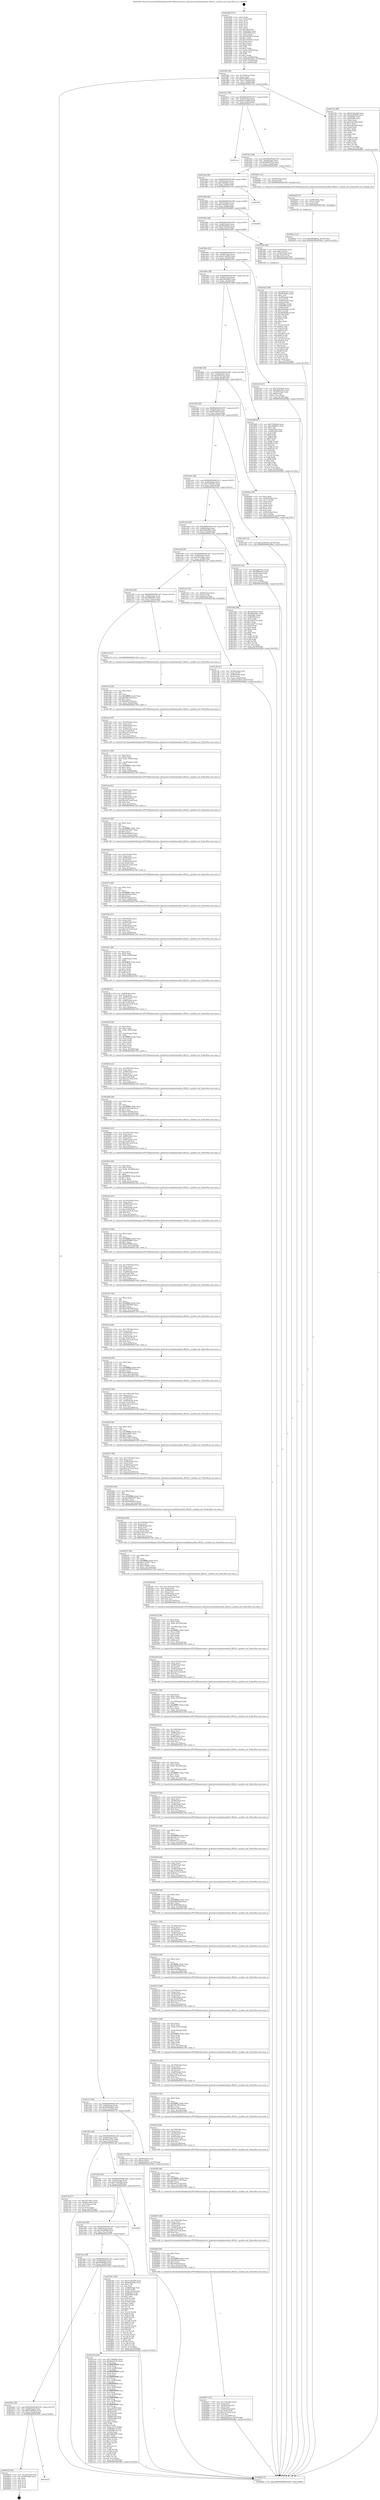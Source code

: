 digraph "0x401890" {
  label = "0x401890 (/mnt/c/Users/mathe/Desktop/tcc/POCII/binaries/extr_hashcatsrcmodulesmodule_06222.c_module_init_Final-ollvm.out::main(0))"
  labelloc = "t"
  node[shape=record]

  Entry [label="",width=0.3,height=0.3,shape=circle,fillcolor=black,style=filled]
  "0x4018f5" [label="{
     0x4018f5 [29]\l
     | [instrs]\l
     &nbsp;&nbsp;0x4018f5 \<+3\>: mov -0x70(%rbp),%eax\l
     &nbsp;&nbsp;0x4018f8 \<+2\>: mov %eax,%ecx\l
     &nbsp;&nbsp;0x4018fa \<+6\>: sub $0x843d95c4,%ecx\l
     &nbsp;&nbsp;0x401900 \<+6\>: mov %eax,-0x84(%rbp)\l
     &nbsp;&nbsp;0x401906 \<+6\>: mov %ecx,-0x88(%rbp)\l
     &nbsp;&nbsp;0x40190c \<+6\>: je 000000000040272b \<main+0xe9b\>\l
  }"]
  "0x40272b" [label="{
     0x40272b [88]\l
     | [instrs]\l
     &nbsp;&nbsp;0x40272b \<+5\>: mov $0x5129a599,%eax\l
     &nbsp;&nbsp;0x402730 \<+5\>: mov $0x54a59b80,%ecx\l
     &nbsp;&nbsp;0x402735 \<+7\>: mov 0x4050bc,%edx\l
     &nbsp;&nbsp;0x40273c \<+7\>: mov 0x405080,%esi\l
     &nbsp;&nbsp;0x402743 \<+2\>: mov %edx,%edi\l
     &nbsp;&nbsp;0x402745 \<+6\>: add $0x2c9223bb,%edi\l
     &nbsp;&nbsp;0x40274b \<+3\>: sub $0x1,%edi\l
     &nbsp;&nbsp;0x40274e \<+6\>: sub $0x2c9223bb,%edi\l
     &nbsp;&nbsp;0x402754 \<+3\>: imul %edi,%edx\l
     &nbsp;&nbsp;0x402757 \<+3\>: and $0x1,%edx\l
     &nbsp;&nbsp;0x40275a \<+3\>: cmp $0x0,%edx\l
     &nbsp;&nbsp;0x40275d \<+4\>: sete %r8b\l
     &nbsp;&nbsp;0x402761 \<+3\>: cmp $0xa,%esi\l
     &nbsp;&nbsp;0x402764 \<+4\>: setl %r9b\l
     &nbsp;&nbsp;0x402768 \<+3\>: mov %r8b,%r10b\l
     &nbsp;&nbsp;0x40276b \<+3\>: and %r9b,%r10b\l
     &nbsp;&nbsp;0x40276e \<+3\>: xor %r9b,%r8b\l
     &nbsp;&nbsp;0x402771 \<+3\>: or %r8b,%r10b\l
     &nbsp;&nbsp;0x402774 \<+4\>: test $0x1,%r10b\l
     &nbsp;&nbsp;0x402778 \<+3\>: cmovne %ecx,%eax\l
     &nbsp;&nbsp;0x40277b \<+3\>: mov %eax,-0x70(%rbp)\l
     &nbsp;&nbsp;0x40277e \<+5\>: jmp 00000000004028b2 \<main+0x1022\>\l
  }"]
  "0x401912" [label="{
     0x401912 [28]\l
     | [instrs]\l
     &nbsp;&nbsp;0x401912 \<+5\>: jmp 0000000000401917 \<main+0x87\>\l
     &nbsp;&nbsp;0x401917 \<+6\>: mov -0x84(%rbp),%eax\l
     &nbsp;&nbsp;0x40191d \<+5\>: sub $0x9ea1e843,%eax\l
     &nbsp;&nbsp;0x401922 \<+6\>: mov %eax,-0x8c(%rbp)\l
     &nbsp;&nbsp;0x401928 \<+6\>: je 0000000000401cca \<main+0x43a\>\l
  }"]
  Exit [label="",width=0.3,height=0.3,shape=circle,fillcolor=black,style=filled,peripheries=2]
  "0x401cca" [label="{
     0x401cca\l
  }", style=dashed]
  "0x40192e" [label="{
     0x40192e [28]\l
     | [instrs]\l
     &nbsp;&nbsp;0x40192e \<+5\>: jmp 0000000000401933 \<main+0xa3\>\l
     &nbsp;&nbsp;0x401933 \<+6\>: mov -0x84(%rbp),%eax\l
     &nbsp;&nbsp;0x401939 \<+5\>: sub $0xb40b751a,%eax\l
     &nbsp;&nbsp;0x40193e \<+6\>: mov %eax,-0x90(%rbp)\l
     &nbsp;&nbsp;0x401944 \<+6\>: je 00000000004026d1 \<main+0xe41\>\l
  }"]
  "0x401b26" [label="{
     0x401b26\l
  }", style=dashed]
  "0x4026d1" [label="{
     0x4026d1 [12]\l
     | [instrs]\l
     &nbsp;&nbsp;0x4026d1 \<+4\>: mov -0x48(%rbp),%rax\l
     &nbsp;&nbsp;0x4026d5 \<+3\>: mov (%rax),%rdi\l
     &nbsp;&nbsp;0x4026d8 \<+5\>: call 0000000000401400 \<module_init\>\l
     | [calls]\l
     &nbsp;&nbsp;0x401400 \{1\} (/mnt/c/Users/mathe/Desktop/tcc/POCII/binaries/extr_hashcatsrcmodulesmodule_06222.c_module_init_Final-ollvm.out::module_init)\l
  }"]
  "0x40194a" [label="{
     0x40194a [28]\l
     | [instrs]\l
     &nbsp;&nbsp;0x40194a \<+5\>: jmp 000000000040194f \<main+0xbf\>\l
     &nbsp;&nbsp;0x40194f \<+6\>: mov -0x84(%rbp),%eax\l
     &nbsp;&nbsp;0x401955 \<+5\>: sub $0xc042fb21,%eax\l
     &nbsp;&nbsp;0x40195a \<+6\>: mov %eax,-0x94(%rbp)\l
     &nbsp;&nbsp;0x401960 \<+6\>: je 0000000000402704 \<main+0xe74\>\l
  }"]
  "0x402818" [label="{
     0x402818 [18]\l
     | [instrs]\l
     &nbsp;&nbsp;0x402818 \<+3\>: mov -0x2c(%rbp),%eax\l
     &nbsp;&nbsp;0x40281b \<+4\>: lea -0x28(%rbp),%rsp\l
     &nbsp;&nbsp;0x40281f \<+1\>: pop %rbx\l
     &nbsp;&nbsp;0x402820 \<+2\>: pop %r12\l
     &nbsp;&nbsp;0x402822 \<+2\>: pop %r13\l
     &nbsp;&nbsp;0x402824 \<+2\>: pop %r14\l
     &nbsp;&nbsp;0x402826 \<+2\>: pop %r15\l
     &nbsp;&nbsp;0x402828 \<+1\>: pop %rbp\l
     &nbsp;&nbsp;0x402829 \<+1\>: ret\l
  }"]
  "0x402704" [label="{
     0x402704\l
  }", style=dashed]
  "0x401966" [label="{
     0x401966 [28]\l
     | [instrs]\l
     &nbsp;&nbsp;0x401966 \<+5\>: jmp 000000000040196b \<main+0xdb\>\l
     &nbsp;&nbsp;0x40196b \<+6\>: mov -0x84(%rbp),%eax\l
     &nbsp;&nbsp;0x401971 \<+5\>: sub $0xca305af7,%eax\l
     &nbsp;&nbsp;0x401976 \<+6\>: mov %eax,-0x98(%rbp)\l
     &nbsp;&nbsp;0x40197c \<+6\>: je 0000000000402866 \<main+0xfd6\>\l
  }"]
  "0x4026ec" [label="{
     0x4026ec [12]\l
     | [instrs]\l
     &nbsp;&nbsp;0x4026ec \<+7\>: movl $0x4848d944,-0x70(%rbp)\l
     &nbsp;&nbsp;0x4026f3 \<+5\>: jmp 00000000004028b2 \<main+0x1022\>\l
  }"]
  "0x402866" [label="{
     0x402866\l
  }", style=dashed]
  "0x401982" [label="{
     0x401982 [28]\l
     | [instrs]\l
     &nbsp;&nbsp;0x401982 \<+5\>: jmp 0000000000401987 \<main+0xf7\>\l
     &nbsp;&nbsp;0x401987 \<+6\>: mov -0x84(%rbp),%eax\l
     &nbsp;&nbsp;0x40198d \<+5\>: sub $0xd0a64d3e,%eax\l
     &nbsp;&nbsp;0x401992 \<+6\>: mov %eax,-0x9c(%rbp)\l
     &nbsp;&nbsp;0x401998 \<+6\>: je 0000000000401d83 \<main+0x4f3\>\l
  }"]
  "0x4026dd" [label="{
     0x4026dd [15]\l
     | [instrs]\l
     &nbsp;&nbsp;0x4026dd \<+4\>: mov -0x48(%rbp),%rax\l
     &nbsp;&nbsp;0x4026e1 \<+3\>: mov (%rax),%rax\l
     &nbsp;&nbsp;0x4026e4 \<+3\>: mov %rax,%rdi\l
     &nbsp;&nbsp;0x4026e7 \<+5\>: call 0000000000401030 \<free@plt\>\l
     | [calls]\l
     &nbsp;&nbsp;0x401030 \{1\} (unknown)\l
  }"]
  "0x401d83" [label="{
     0x401d83 [29]\l
     | [instrs]\l
     &nbsp;&nbsp;0x401d83 \<+4\>: mov -0x50(%rbp),%rax\l
     &nbsp;&nbsp;0x401d87 \<+6\>: movl $0x1,(%rax)\l
     &nbsp;&nbsp;0x401d8d \<+4\>: mov -0x50(%rbp),%rax\l
     &nbsp;&nbsp;0x401d91 \<+3\>: movslq (%rax),%rax\l
     &nbsp;&nbsp;0x401d94 \<+7\>: imul $0x1e0,%rax,%rdi\l
     &nbsp;&nbsp;0x401d9b \<+5\>: call 0000000000401050 \<malloc@plt\>\l
     | [calls]\l
     &nbsp;&nbsp;0x401050 \{1\} (unknown)\l
  }"]
  "0x40199e" [label="{
     0x40199e [28]\l
     | [instrs]\l
     &nbsp;&nbsp;0x40199e \<+5\>: jmp 00000000004019a3 \<main+0x113\>\l
     &nbsp;&nbsp;0x4019a3 \<+6\>: mov -0x84(%rbp),%eax\l
     &nbsp;&nbsp;0x4019a9 \<+5\>: sub $0xd21a00c6,%eax\l
     &nbsp;&nbsp;0x4019ae \<+6\>: mov %eax,-0xa0(%rbp)\l
     &nbsp;&nbsp;0x4019b4 \<+6\>: je 0000000000401d10 \<main+0x480\>\l
  }"]
  "0x402677" [label="{
     0x402677 [51]\l
     | [instrs]\l
     &nbsp;&nbsp;0x402677 \<+6\>: mov -0x15c(%rbp),%ecx\l
     &nbsp;&nbsp;0x40267d \<+3\>: imul %eax,%ecx\l
     &nbsp;&nbsp;0x402680 \<+4\>: mov -0x48(%rbp),%rsi\l
     &nbsp;&nbsp;0x402684 \<+3\>: mov (%rsi),%rsi\l
     &nbsp;&nbsp;0x402687 \<+4\>: mov -0x40(%rbp),%rdi\l
     &nbsp;&nbsp;0x40268b \<+3\>: movslq (%rdi),%rdi\l
     &nbsp;&nbsp;0x40268e \<+7\>: imul $0x1e0,%rdi,%rdi\l
     &nbsp;&nbsp;0x402695 \<+3\>: add %rdi,%rsi\l
     &nbsp;&nbsp;0x402698 \<+6\>: mov %ecx,0x1d8(%rsi)\l
     &nbsp;&nbsp;0x40269e \<+7\>: movl $0xe4625e1a,-0x70(%rbp)\l
     &nbsp;&nbsp;0x4026a5 \<+5\>: jmp 00000000004028b2 \<main+0x1022\>\l
  }"]
  "0x401d10" [label="{
     0x401d10 [27]\l
     | [instrs]\l
     &nbsp;&nbsp;0x401d10 \<+5\>: mov $0x7a7054c2,%eax\l
     &nbsp;&nbsp;0x401d15 \<+5\>: mov $0x26803db2,%ecx\l
     &nbsp;&nbsp;0x401d1a \<+3\>: mov -0x30(%rbp),%edx\l
     &nbsp;&nbsp;0x401d1d \<+3\>: cmp $0x0,%edx\l
     &nbsp;&nbsp;0x401d20 \<+3\>: cmove %ecx,%eax\l
     &nbsp;&nbsp;0x401d23 \<+3\>: mov %eax,-0x70(%rbp)\l
     &nbsp;&nbsp;0x401d26 \<+5\>: jmp 00000000004028b2 \<main+0x1022\>\l
  }"]
  "0x4019ba" [label="{
     0x4019ba [28]\l
     | [instrs]\l
     &nbsp;&nbsp;0x4019ba \<+5\>: jmp 00000000004019bf \<main+0x12f\>\l
     &nbsp;&nbsp;0x4019bf \<+6\>: mov -0x84(%rbp),%eax\l
     &nbsp;&nbsp;0x4019c5 \<+5\>: sub $0xd363a903,%eax\l
     &nbsp;&nbsp;0x4019ca \<+6\>: mov %eax,-0xa4(%rbp)\l
     &nbsp;&nbsp;0x4019d0 \<+6\>: je 0000000000401b68 \<main+0x2d8\>\l
  }"]
  "0x40264f" [label="{
     0x40264f [40]\l
     | [instrs]\l
     &nbsp;&nbsp;0x40264f \<+5\>: mov $0x2,%ecx\l
     &nbsp;&nbsp;0x402654 \<+1\>: cltd\l
     &nbsp;&nbsp;0x402655 \<+2\>: idiv %ecx\l
     &nbsp;&nbsp;0x402657 \<+6\>: imul $0xfffffffe,%edx,%ecx\l
     &nbsp;&nbsp;0x40265d \<+6\>: add $0xc6d39cff,%ecx\l
     &nbsp;&nbsp;0x402663 \<+3\>: add $0x1,%ecx\l
     &nbsp;&nbsp;0x402666 \<+6\>: sub $0xc6d39cff,%ecx\l
     &nbsp;&nbsp;0x40266c \<+6\>: mov %ecx,-0x15c(%rbp)\l
     &nbsp;&nbsp;0x402672 \<+5\>: call 0000000000401160 \<next_i\>\l
     | [calls]\l
     &nbsp;&nbsp;0x401160 \{1\} (/mnt/c/Users/mathe/Desktop/tcc/POCII/binaries/extr_hashcatsrcmodulesmodule_06222.c_module_init_Final-ollvm.out::next_i)\l
  }"]
  "0x401b68" [label="{
     0x401b68 [97]\l
     | [instrs]\l
     &nbsp;&nbsp;0x401b68 \<+5\>: mov $0x71f0640e,%eax\l
     &nbsp;&nbsp;0x401b6d \<+5\>: mov $0x5f0069a2,%ecx\l
     &nbsp;&nbsp;0x401b72 \<+2\>: mov $0x1,%dl\l
     &nbsp;&nbsp;0x401b74 \<+4\>: mov -0x6a(%rbp),%sil\l
     &nbsp;&nbsp;0x401b78 \<+4\>: mov -0x69(%rbp),%dil\l
     &nbsp;&nbsp;0x401b7c \<+3\>: mov %sil,%r8b\l
     &nbsp;&nbsp;0x401b7f \<+4\>: xor $0xff,%r8b\l
     &nbsp;&nbsp;0x401b83 \<+3\>: mov %dil,%r9b\l
     &nbsp;&nbsp;0x401b86 \<+4\>: xor $0xff,%r9b\l
     &nbsp;&nbsp;0x401b8a \<+3\>: xor $0x1,%dl\l
     &nbsp;&nbsp;0x401b8d \<+3\>: mov %r8b,%r10b\l
     &nbsp;&nbsp;0x401b90 \<+4\>: and $0xff,%r10b\l
     &nbsp;&nbsp;0x401b94 \<+3\>: and %dl,%sil\l
     &nbsp;&nbsp;0x401b97 \<+3\>: mov %r9b,%r11b\l
     &nbsp;&nbsp;0x401b9a \<+4\>: and $0xff,%r11b\l
     &nbsp;&nbsp;0x401b9e \<+3\>: and %dl,%dil\l
     &nbsp;&nbsp;0x401ba1 \<+3\>: or %sil,%r10b\l
     &nbsp;&nbsp;0x401ba4 \<+3\>: or %dil,%r11b\l
     &nbsp;&nbsp;0x401ba7 \<+3\>: xor %r11b,%r10b\l
     &nbsp;&nbsp;0x401baa \<+3\>: or %r9b,%r8b\l
     &nbsp;&nbsp;0x401bad \<+4\>: xor $0xff,%r8b\l
     &nbsp;&nbsp;0x401bb1 \<+3\>: or $0x1,%dl\l
     &nbsp;&nbsp;0x401bb4 \<+3\>: and %dl,%r8b\l
     &nbsp;&nbsp;0x401bb7 \<+3\>: or %r8b,%r10b\l
     &nbsp;&nbsp;0x401bba \<+4\>: test $0x1,%r10b\l
     &nbsp;&nbsp;0x401bbe \<+3\>: cmovne %ecx,%eax\l
     &nbsp;&nbsp;0x401bc1 \<+3\>: mov %eax,-0x70(%rbp)\l
     &nbsp;&nbsp;0x401bc4 \<+5\>: jmp 00000000004028b2 \<main+0x1022\>\l
  }"]
  "0x4019d6" [label="{
     0x4019d6 [28]\l
     | [instrs]\l
     &nbsp;&nbsp;0x4019d6 \<+5\>: jmp 00000000004019db \<main+0x14b\>\l
     &nbsp;&nbsp;0x4019db \<+6\>: mov -0x84(%rbp),%eax\l
     &nbsp;&nbsp;0x4019e1 \<+5\>: sub $0xe4625e1a,%eax\l
     &nbsp;&nbsp;0x4019e6 \<+6\>: mov %eax,-0xa8(%rbp)\l
     &nbsp;&nbsp;0x4019ec \<+6\>: je 00000000004026aa \<main+0xe1a\>\l
  }"]
  "0x4028b2" [label="{
     0x4028b2 [5]\l
     | [instrs]\l
     &nbsp;&nbsp;0x4028b2 \<+5\>: jmp 00000000004018f5 \<main+0x65\>\l
  }"]
  "0x401890" [label="{
     0x401890 [101]\l
     | [instrs]\l
     &nbsp;&nbsp;0x401890 \<+1\>: push %rbp\l
     &nbsp;&nbsp;0x401891 \<+3\>: mov %rsp,%rbp\l
     &nbsp;&nbsp;0x401894 \<+2\>: push %r15\l
     &nbsp;&nbsp;0x401896 \<+2\>: push %r14\l
     &nbsp;&nbsp;0x401898 \<+2\>: push %r13\l
     &nbsp;&nbsp;0x40189a \<+2\>: push %r12\l
     &nbsp;&nbsp;0x40189c \<+1\>: push %rbx\l
     &nbsp;&nbsp;0x40189d \<+7\>: sub $0x148,%rsp\l
     &nbsp;&nbsp;0x4018a4 \<+7\>: mov 0x4050bc,%eax\l
     &nbsp;&nbsp;0x4018ab \<+7\>: mov 0x405080,%ecx\l
     &nbsp;&nbsp;0x4018b2 \<+2\>: mov %eax,%edx\l
     &nbsp;&nbsp;0x4018b4 \<+6\>: sub $0x1654241d,%edx\l
     &nbsp;&nbsp;0x4018ba \<+3\>: sub $0x1,%edx\l
     &nbsp;&nbsp;0x4018bd \<+6\>: add $0x1654241d,%edx\l
     &nbsp;&nbsp;0x4018c3 \<+3\>: imul %edx,%eax\l
     &nbsp;&nbsp;0x4018c6 \<+3\>: and $0x1,%eax\l
     &nbsp;&nbsp;0x4018c9 \<+3\>: cmp $0x0,%eax\l
     &nbsp;&nbsp;0x4018cc \<+4\>: sete %r8b\l
     &nbsp;&nbsp;0x4018d0 \<+4\>: and $0x1,%r8b\l
     &nbsp;&nbsp;0x4018d4 \<+4\>: mov %r8b,-0x6a(%rbp)\l
     &nbsp;&nbsp;0x4018d8 \<+3\>: cmp $0xa,%ecx\l
     &nbsp;&nbsp;0x4018db \<+4\>: setl %r8b\l
     &nbsp;&nbsp;0x4018df \<+4\>: and $0x1,%r8b\l
     &nbsp;&nbsp;0x4018e3 \<+4\>: mov %r8b,-0x69(%rbp)\l
     &nbsp;&nbsp;0x4018e7 \<+7\>: movl $0xd363a903,-0x70(%rbp)\l
     &nbsp;&nbsp;0x4018ee \<+3\>: mov %edi,-0x74(%rbp)\l
     &nbsp;&nbsp;0x4018f1 \<+4\>: mov %rsi,-0x80(%rbp)\l
  }"]
  "0x402623" [label="{
     0x402623 [44]\l
     | [instrs]\l
     &nbsp;&nbsp;0x402623 \<+6\>: mov -0x158(%rbp),%ecx\l
     &nbsp;&nbsp;0x402629 \<+3\>: imul %eax,%ecx\l
     &nbsp;&nbsp;0x40262c \<+4\>: mov -0x48(%rbp),%rsi\l
     &nbsp;&nbsp;0x402630 \<+3\>: mov (%rsi),%rsi\l
     &nbsp;&nbsp;0x402633 \<+4\>: mov -0x40(%rbp),%rdi\l
     &nbsp;&nbsp;0x402637 \<+3\>: movslq (%rdi),%rdi\l
     &nbsp;&nbsp;0x40263a \<+7\>: imul $0x1e0,%rdi,%rdi\l
     &nbsp;&nbsp;0x402641 \<+3\>: add %rdi,%rsi\l
     &nbsp;&nbsp;0x402644 \<+6\>: mov %ecx,0x1d4(%rsi)\l
     &nbsp;&nbsp;0x40264a \<+5\>: call 0000000000401160 \<next_i\>\l
     | [calls]\l
     &nbsp;&nbsp;0x401160 \{1\} (/mnt/c/Users/mathe/Desktop/tcc/POCII/binaries/extr_hashcatsrcmodulesmodule_06222.c_module_init_Final-ollvm.out::next_i)\l
  }"]
  "0x4026aa" [label="{
     0x4026aa [39]\l
     | [instrs]\l
     &nbsp;&nbsp;0x4026aa \<+2\>: xor %eax,%eax\l
     &nbsp;&nbsp;0x4026ac \<+4\>: mov -0x40(%rbp),%rcx\l
     &nbsp;&nbsp;0x4026b0 \<+2\>: mov (%rcx),%edx\l
     &nbsp;&nbsp;0x4026b2 \<+2\>: mov %eax,%esi\l
     &nbsp;&nbsp;0x4026b4 \<+2\>: sub %edx,%esi\l
     &nbsp;&nbsp;0x4026b6 \<+2\>: mov %eax,%edx\l
     &nbsp;&nbsp;0x4026b8 \<+3\>: sub $0x1,%edx\l
     &nbsp;&nbsp;0x4026bb \<+2\>: add %edx,%esi\l
     &nbsp;&nbsp;0x4026bd \<+2\>: sub %esi,%eax\l
     &nbsp;&nbsp;0x4026bf \<+4\>: mov -0x40(%rbp),%rcx\l
     &nbsp;&nbsp;0x4026c3 \<+2\>: mov %eax,(%rcx)\l
     &nbsp;&nbsp;0x4026c5 \<+7\>: movl $0x1220f163,-0x70(%rbp)\l
     &nbsp;&nbsp;0x4026cc \<+5\>: jmp 00000000004028b2 \<main+0x1022\>\l
  }"]
  "0x4019f2" [label="{
     0x4019f2 [28]\l
     | [instrs]\l
     &nbsp;&nbsp;0x4019f2 \<+5\>: jmp 00000000004019f7 \<main+0x167\>\l
     &nbsp;&nbsp;0x4019f7 \<+6\>: mov -0x84(%rbp),%eax\l
     &nbsp;&nbsp;0x4019fd \<+5\>: sub $0xff74b0a2,%eax\l
     &nbsp;&nbsp;0x401a02 \<+6\>: mov %eax,-0xac(%rbp)\l
     &nbsp;&nbsp;0x401a08 \<+6\>: je 0000000000401e49 \<main+0x5b9\>\l
  }"]
  "0x4025fb" [label="{
     0x4025fb [40]\l
     | [instrs]\l
     &nbsp;&nbsp;0x4025fb \<+5\>: mov $0x2,%ecx\l
     &nbsp;&nbsp;0x402600 \<+1\>: cltd\l
     &nbsp;&nbsp;0x402601 \<+2\>: idiv %ecx\l
     &nbsp;&nbsp;0x402603 \<+6\>: imul $0xfffffffe,%edx,%ecx\l
     &nbsp;&nbsp;0x402609 \<+6\>: add $0xe6215136,%ecx\l
     &nbsp;&nbsp;0x40260f \<+3\>: add $0x1,%ecx\l
     &nbsp;&nbsp;0x402612 \<+6\>: sub $0xe6215136,%ecx\l
     &nbsp;&nbsp;0x402618 \<+6\>: mov %ecx,-0x158(%rbp)\l
     &nbsp;&nbsp;0x40261e \<+5\>: call 0000000000401160 \<next_i\>\l
     | [calls]\l
     &nbsp;&nbsp;0x401160 \{1\} (/mnt/c/Users/mathe/Desktop/tcc/POCII/binaries/extr_hashcatsrcmodulesmodule_06222.c_module_init_Final-ollvm.out::next_i)\l
  }"]
  "0x401e49" [label="{
     0x401e49 [12]\l
     | [instrs]\l
     &nbsp;&nbsp;0x401e49 \<+7\>: movl $0x1220f163,-0x70(%rbp)\l
     &nbsp;&nbsp;0x401e50 \<+5\>: jmp 00000000004028b2 \<main+0x1022\>\l
  }"]
  "0x401a0e" [label="{
     0x401a0e [28]\l
     | [instrs]\l
     &nbsp;&nbsp;0x401a0e \<+5\>: jmp 0000000000401a13 \<main+0x183\>\l
     &nbsp;&nbsp;0x401a13 \<+6\>: mov -0x84(%rbp),%eax\l
     &nbsp;&nbsp;0x401a19 \<+5\>: sub $0x1220f163,%eax\l
     &nbsp;&nbsp;0x401a1e \<+6\>: mov %eax,-0xb0(%rbp)\l
     &nbsp;&nbsp;0x401a24 \<+6\>: je 0000000000401e55 \<main+0x5c5\>\l
  }"]
  "0x4025cf" [label="{
     0x4025cf [44]\l
     | [instrs]\l
     &nbsp;&nbsp;0x4025cf \<+6\>: mov -0x154(%rbp),%ecx\l
     &nbsp;&nbsp;0x4025d5 \<+3\>: imul %eax,%ecx\l
     &nbsp;&nbsp;0x4025d8 \<+4\>: mov -0x48(%rbp),%rsi\l
     &nbsp;&nbsp;0x4025dc \<+3\>: mov (%rsi),%rsi\l
     &nbsp;&nbsp;0x4025df \<+4\>: mov -0x40(%rbp),%rdi\l
     &nbsp;&nbsp;0x4025e3 \<+3\>: movslq (%rdi),%rdi\l
     &nbsp;&nbsp;0x4025e6 \<+7\>: imul $0x1e0,%rdi,%rdi\l
     &nbsp;&nbsp;0x4025ed \<+3\>: add %rdi,%rsi\l
     &nbsp;&nbsp;0x4025f0 \<+6\>: mov %ecx,0x1d0(%rsi)\l
     &nbsp;&nbsp;0x4025f6 \<+5\>: call 0000000000401160 \<next_i\>\l
     | [calls]\l
     &nbsp;&nbsp;0x401160 \{1\} (/mnt/c/Users/mathe/Desktop/tcc/POCII/binaries/extr_hashcatsrcmodulesmodule_06222.c_module_init_Final-ollvm.out::next_i)\l
  }"]
  "0x401e55" [label="{
     0x401e55 [33]\l
     | [instrs]\l
     &nbsp;&nbsp;0x401e55 \<+5\>: mov $0xb40b751a,%eax\l
     &nbsp;&nbsp;0x401e5a \<+5\>: mov $0x3890af91,%ecx\l
     &nbsp;&nbsp;0x401e5f \<+4\>: mov -0x40(%rbp),%rdx\l
     &nbsp;&nbsp;0x401e63 \<+2\>: mov (%rdx),%esi\l
     &nbsp;&nbsp;0x401e65 \<+4\>: mov -0x50(%rbp),%rdx\l
     &nbsp;&nbsp;0x401e69 \<+2\>: cmp (%rdx),%esi\l
     &nbsp;&nbsp;0x401e6b \<+3\>: cmovl %ecx,%eax\l
     &nbsp;&nbsp;0x401e6e \<+3\>: mov %eax,-0x70(%rbp)\l
     &nbsp;&nbsp;0x401e71 \<+5\>: jmp 00000000004028b2 \<main+0x1022\>\l
  }"]
  "0x401a2a" [label="{
     0x401a2a [28]\l
     | [instrs]\l
     &nbsp;&nbsp;0x401a2a \<+5\>: jmp 0000000000401a2f \<main+0x19f\>\l
     &nbsp;&nbsp;0x401a2f \<+6\>: mov -0x84(%rbp),%eax\l
     &nbsp;&nbsp;0x401a35 \<+5\>: sub $0x26803db2,%eax\l
     &nbsp;&nbsp;0x401a3a \<+6\>: mov %eax,-0xb4(%rbp)\l
     &nbsp;&nbsp;0x401a40 \<+6\>: je 0000000000401d2b \<main+0x49b\>\l
  }"]
  "0x4025a7" [label="{
     0x4025a7 [40]\l
     | [instrs]\l
     &nbsp;&nbsp;0x4025a7 \<+5\>: mov $0x2,%ecx\l
     &nbsp;&nbsp;0x4025ac \<+1\>: cltd\l
     &nbsp;&nbsp;0x4025ad \<+2\>: idiv %ecx\l
     &nbsp;&nbsp;0x4025af \<+6\>: imul $0xfffffffe,%edx,%ecx\l
     &nbsp;&nbsp;0x4025b5 \<+6\>: sub $0x59cc381f,%ecx\l
     &nbsp;&nbsp;0x4025bb \<+3\>: add $0x1,%ecx\l
     &nbsp;&nbsp;0x4025be \<+6\>: add $0x59cc381f,%ecx\l
     &nbsp;&nbsp;0x4025c4 \<+6\>: mov %ecx,-0x154(%rbp)\l
     &nbsp;&nbsp;0x4025ca \<+5\>: call 0000000000401160 \<next_i\>\l
     | [calls]\l
     &nbsp;&nbsp;0x401160 \{1\} (/mnt/c/Users/mathe/Desktop/tcc/POCII/binaries/extr_hashcatsrcmodulesmodule_06222.c_module_init_Final-ollvm.out::next_i)\l
  }"]
  "0x401d2b" [label="{
     0x401d2b [88]\l
     | [instrs]\l
     &nbsp;&nbsp;0x401d2b \<+5\>: mov $0xca305af7,%eax\l
     &nbsp;&nbsp;0x401d30 \<+5\>: mov $0xd0a64d3e,%ecx\l
     &nbsp;&nbsp;0x401d35 \<+7\>: mov 0x4050bc,%edx\l
     &nbsp;&nbsp;0x401d3c \<+7\>: mov 0x405080,%esi\l
     &nbsp;&nbsp;0x401d43 \<+2\>: mov %edx,%edi\l
     &nbsp;&nbsp;0x401d45 \<+6\>: add $0x1dfe5714,%edi\l
     &nbsp;&nbsp;0x401d4b \<+3\>: sub $0x1,%edi\l
     &nbsp;&nbsp;0x401d4e \<+6\>: sub $0x1dfe5714,%edi\l
     &nbsp;&nbsp;0x401d54 \<+3\>: imul %edi,%edx\l
     &nbsp;&nbsp;0x401d57 \<+3\>: and $0x1,%edx\l
     &nbsp;&nbsp;0x401d5a \<+3\>: cmp $0x0,%edx\l
     &nbsp;&nbsp;0x401d5d \<+4\>: sete %r8b\l
     &nbsp;&nbsp;0x401d61 \<+3\>: cmp $0xa,%esi\l
     &nbsp;&nbsp;0x401d64 \<+4\>: setl %r9b\l
     &nbsp;&nbsp;0x401d68 \<+3\>: mov %r8b,%r10b\l
     &nbsp;&nbsp;0x401d6b \<+3\>: and %r9b,%r10b\l
     &nbsp;&nbsp;0x401d6e \<+3\>: xor %r9b,%r8b\l
     &nbsp;&nbsp;0x401d71 \<+3\>: or %r8b,%r10b\l
     &nbsp;&nbsp;0x401d74 \<+4\>: test $0x1,%r10b\l
     &nbsp;&nbsp;0x401d78 \<+3\>: cmovne %ecx,%eax\l
     &nbsp;&nbsp;0x401d7b \<+3\>: mov %eax,-0x70(%rbp)\l
     &nbsp;&nbsp;0x401d7e \<+5\>: jmp 00000000004028b2 \<main+0x1022\>\l
  }"]
  "0x401a46" [label="{
     0x401a46 [28]\l
     | [instrs]\l
     &nbsp;&nbsp;0x401a46 \<+5\>: jmp 0000000000401a4b \<main+0x1bb\>\l
     &nbsp;&nbsp;0x401a4b \<+6\>: mov -0x84(%rbp),%eax\l
     &nbsp;&nbsp;0x401a51 \<+5\>: sub $0x2d5748cc,%eax\l
     &nbsp;&nbsp;0x401a56 \<+6\>: mov %eax,-0xb8(%rbp)\l
     &nbsp;&nbsp;0x401a5c \<+6\>: je 0000000000401ce5 \<main+0x455\>\l
  }"]
  "0x40257b" [label="{
     0x40257b [44]\l
     | [instrs]\l
     &nbsp;&nbsp;0x40257b \<+6\>: mov -0x150(%rbp),%ecx\l
     &nbsp;&nbsp;0x402581 \<+3\>: imul %eax,%ecx\l
     &nbsp;&nbsp;0x402584 \<+4\>: mov -0x48(%rbp),%rsi\l
     &nbsp;&nbsp;0x402588 \<+3\>: mov (%rsi),%rsi\l
     &nbsp;&nbsp;0x40258b \<+4\>: mov -0x40(%rbp),%rdi\l
     &nbsp;&nbsp;0x40258f \<+3\>: movslq (%rdi),%rdi\l
     &nbsp;&nbsp;0x402592 \<+7\>: imul $0x1e0,%rdi,%rdi\l
     &nbsp;&nbsp;0x402599 \<+3\>: add %rdi,%rsi\l
     &nbsp;&nbsp;0x40259c \<+6\>: mov %ecx,0x198(%rsi)\l
     &nbsp;&nbsp;0x4025a2 \<+5\>: call 0000000000401160 \<next_i\>\l
     | [calls]\l
     &nbsp;&nbsp;0x401160 \{1\} (/mnt/c/Users/mathe/Desktop/tcc/POCII/binaries/extr_hashcatsrcmodulesmodule_06222.c_module_init_Final-ollvm.out::next_i)\l
  }"]
  "0x401ce5" [label="{
     0x401ce5 [16]\l
     | [instrs]\l
     &nbsp;&nbsp;0x401ce5 \<+4\>: mov -0x60(%rbp),%rax\l
     &nbsp;&nbsp;0x401ce9 \<+3\>: mov (%rax),%rax\l
     &nbsp;&nbsp;0x401cec \<+4\>: mov 0x8(%rax),%rdi\l
     &nbsp;&nbsp;0x401cf0 \<+5\>: call 0000000000401060 \<atoi@plt\>\l
     | [calls]\l
     &nbsp;&nbsp;0x401060 \{1\} (unknown)\l
  }"]
  "0x401a62" [label="{
     0x401a62 [28]\l
     | [instrs]\l
     &nbsp;&nbsp;0x401a62 \<+5\>: jmp 0000000000401a67 \<main+0x1d7\>\l
     &nbsp;&nbsp;0x401a67 \<+6\>: mov -0x84(%rbp),%eax\l
     &nbsp;&nbsp;0x401a6d \<+5\>: sub $0x3890af91,%eax\l
     &nbsp;&nbsp;0x401a72 \<+6\>: mov %eax,-0xbc(%rbp)\l
     &nbsp;&nbsp;0x401a78 \<+6\>: je 0000000000401e76 \<main+0x5e6\>\l
  }"]
  "0x402541" [label="{
     0x402541 [58]\l
     | [instrs]\l
     &nbsp;&nbsp;0x402541 \<+2\>: xor %ecx,%ecx\l
     &nbsp;&nbsp;0x402543 \<+5\>: mov $0x2,%edx\l
     &nbsp;&nbsp;0x402548 \<+6\>: mov %edx,-0x14c(%rbp)\l
     &nbsp;&nbsp;0x40254e \<+1\>: cltd\l
     &nbsp;&nbsp;0x40254f \<+7\>: mov -0x14c(%rbp),%r8d\l
     &nbsp;&nbsp;0x402556 \<+3\>: idiv %r8d\l
     &nbsp;&nbsp;0x402559 \<+6\>: imul $0xfffffffe,%edx,%edx\l
     &nbsp;&nbsp;0x40255f \<+3\>: mov %ecx,%r9d\l
     &nbsp;&nbsp;0x402562 \<+3\>: sub %edx,%r9d\l
     &nbsp;&nbsp;0x402565 \<+2\>: mov %ecx,%edx\l
     &nbsp;&nbsp;0x402567 \<+3\>: sub $0x1,%edx\l
     &nbsp;&nbsp;0x40256a \<+3\>: add %edx,%r9d\l
     &nbsp;&nbsp;0x40256d \<+3\>: sub %r9d,%ecx\l
     &nbsp;&nbsp;0x402570 \<+6\>: mov %ecx,-0x150(%rbp)\l
     &nbsp;&nbsp;0x402576 \<+5\>: call 0000000000401160 \<next_i\>\l
     | [calls]\l
     &nbsp;&nbsp;0x401160 \{1\} (/mnt/c/Users/mathe/Desktop/tcc/POCII/binaries/extr_hashcatsrcmodulesmodule_06222.c_module_init_Final-ollvm.out::next_i)\l
  }"]
  "0x401e76" [label="{
     0x401e76 [5]\l
     | [instrs]\l
     &nbsp;&nbsp;0x401e76 \<+5\>: call 0000000000401160 \<next_i\>\l
     | [calls]\l
     &nbsp;&nbsp;0x401160 \{1\} (/mnt/c/Users/mathe/Desktop/tcc/POCII/binaries/extr_hashcatsrcmodulesmodule_06222.c_module_init_Final-ollvm.out::next_i)\l
  }"]
  "0x401a7e" [label="{
     0x401a7e [28]\l
     | [instrs]\l
     &nbsp;&nbsp;0x401a7e \<+5\>: jmp 0000000000401a83 \<main+0x1f3\>\l
     &nbsp;&nbsp;0x401a83 \<+6\>: mov -0x84(%rbp),%eax\l
     &nbsp;&nbsp;0x401a89 \<+5\>: sub $0x4848d944,%eax\l
     &nbsp;&nbsp;0x401a8e \<+6\>: mov %eax,-0xc0(%rbp)\l
     &nbsp;&nbsp;0x401a94 \<+6\>: je 0000000000402715 \<main+0xe85\>\l
  }"]
  "0x402515" [label="{
     0x402515 [44]\l
     | [instrs]\l
     &nbsp;&nbsp;0x402515 \<+6\>: mov -0x148(%rbp),%ecx\l
     &nbsp;&nbsp;0x40251b \<+3\>: imul %eax,%ecx\l
     &nbsp;&nbsp;0x40251e \<+4\>: mov -0x48(%rbp),%rsi\l
     &nbsp;&nbsp;0x402522 \<+3\>: mov (%rsi),%rsi\l
     &nbsp;&nbsp;0x402525 \<+4\>: mov -0x40(%rbp),%rdi\l
     &nbsp;&nbsp;0x402529 \<+3\>: movslq (%rdi),%rdi\l
     &nbsp;&nbsp;0x40252c \<+7\>: imul $0x1e0,%rdi,%rdi\l
     &nbsp;&nbsp;0x402533 \<+3\>: add %rdi,%rsi\l
     &nbsp;&nbsp;0x402536 \<+6\>: mov %ecx,0x194(%rsi)\l
     &nbsp;&nbsp;0x40253c \<+5\>: call 0000000000401160 \<next_i\>\l
     | [calls]\l
     &nbsp;&nbsp;0x401160 \{1\} (/mnt/c/Users/mathe/Desktop/tcc/POCII/binaries/extr_hashcatsrcmodulesmodule_06222.c_module_init_Final-ollvm.out::next_i)\l
  }"]
  "0x402715" [label="{
     0x402715 [22]\l
     | [instrs]\l
     &nbsp;&nbsp;0x402715 \<+4\>: mov -0x68(%rbp),%rax\l
     &nbsp;&nbsp;0x402719 \<+6\>: movl $0x0,(%rax)\l
     &nbsp;&nbsp;0x40271f \<+7\>: movl $0x843d95c4,-0x70(%rbp)\l
     &nbsp;&nbsp;0x402726 \<+5\>: jmp 00000000004028b2 \<main+0x1022\>\l
  }"]
  "0x401a9a" [label="{
     0x401a9a [28]\l
     | [instrs]\l
     &nbsp;&nbsp;0x401a9a \<+5\>: jmp 0000000000401a9f \<main+0x20f\>\l
     &nbsp;&nbsp;0x401a9f \<+6\>: mov -0x84(%rbp),%eax\l
     &nbsp;&nbsp;0x401aa5 \<+5\>: sub $0x4bed315c,%eax\l
     &nbsp;&nbsp;0x401aaa \<+6\>: mov %eax,-0xc4(%rbp)\l
     &nbsp;&nbsp;0x401ab0 \<+6\>: je 0000000000401caf \<main+0x41f\>\l
  }"]
  "0x4024ed" [label="{
     0x4024ed [40]\l
     | [instrs]\l
     &nbsp;&nbsp;0x4024ed \<+5\>: mov $0x2,%ecx\l
     &nbsp;&nbsp;0x4024f2 \<+1\>: cltd\l
     &nbsp;&nbsp;0x4024f3 \<+2\>: idiv %ecx\l
     &nbsp;&nbsp;0x4024f5 \<+6\>: imul $0xfffffffe,%edx,%ecx\l
     &nbsp;&nbsp;0x4024fb \<+6\>: add $0xed5c95b6,%ecx\l
     &nbsp;&nbsp;0x402501 \<+3\>: add $0x1,%ecx\l
     &nbsp;&nbsp;0x402504 \<+6\>: sub $0xed5c95b6,%ecx\l
     &nbsp;&nbsp;0x40250a \<+6\>: mov %ecx,-0x148(%rbp)\l
     &nbsp;&nbsp;0x402510 \<+5\>: call 0000000000401160 \<next_i\>\l
     | [calls]\l
     &nbsp;&nbsp;0x401160 \{1\} (/mnt/c/Users/mathe/Desktop/tcc/POCII/binaries/extr_hashcatsrcmodulesmodule_06222.c_module_init_Final-ollvm.out::next_i)\l
  }"]
  "0x401caf" [label="{
     0x401caf [27]\l
     | [instrs]\l
     &nbsp;&nbsp;0x401caf \<+5\>: mov $0x2d5748cc,%eax\l
     &nbsp;&nbsp;0x401cb4 \<+5\>: mov $0x9ea1e843,%ecx\l
     &nbsp;&nbsp;0x401cb9 \<+3\>: mov -0x31(%rbp),%dl\l
     &nbsp;&nbsp;0x401cbc \<+3\>: test $0x1,%dl\l
     &nbsp;&nbsp;0x401cbf \<+3\>: cmovne %ecx,%eax\l
     &nbsp;&nbsp;0x401cc2 \<+3\>: mov %eax,-0x70(%rbp)\l
     &nbsp;&nbsp;0x401cc5 \<+5\>: jmp 00000000004028b2 \<main+0x1022\>\l
  }"]
  "0x401ab6" [label="{
     0x401ab6 [28]\l
     | [instrs]\l
     &nbsp;&nbsp;0x401ab6 \<+5\>: jmp 0000000000401abb \<main+0x22b\>\l
     &nbsp;&nbsp;0x401abb \<+6\>: mov -0x84(%rbp),%eax\l
     &nbsp;&nbsp;0x401ac1 \<+5\>: sub $0x5129a599,%eax\l
     &nbsp;&nbsp;0x401ac6 \<+6\>: mov %eax,-0xc8(%rbp)\l
     &nbsp;&nbsp;0x401acc \<+6\>: je 00000000004028a0 \<main+0x1010\>\l
  }"]
  "0x4024c1" [label="{
     0x4024c1 [44]\l
     | [instrs]\l
     &nbsp;&nbsp;0x4024c1 \<+6\>: mov -0x144(%rbp),%ecx\l
     &nbsp;&nbsp;0x4024c7 \<+3\>: imul %eax,%ecx\l
     &nbsp;&nbsp;0x4024ca \<+4\>: mov -0x48(%rbp),%rsi\l
     &nbsp;&nbsp;0x4024ce \<+3\>: mov (%rsi),%rsi\l
     &nbsp;&nbsp;0x4024d1 \<+4\>: mov -0x40(%rbp),%rdi\l
     &nbsp;&nbsp;0x4024d5 \<+3\>: movslq (%rdi),%rdi\l
     &nbsp;&nbsp;0x4024d8 \<+7\>: imul $0x1e0,%rdi,%rdi\l
     &nbsp;&nbsp;0x4024df \<+3\>: add %rdi,%rsi\l
     &nbsp;&nbsp;0x4024e2 \<+6\>: mov %ecx,0x190(%rsi)\l
     &nbsp;&nbsp;0x4024e8 \<+5\>: call 0000000000401160 \<next_i\>\l
     | [calls]\l
     &nbsp;&nbsp;0x401160 \{1\} (/mnt/c/Users/mathe/Desktop/tcc/POCII/binaries/extr_hashcatsrcmodulesmodule_06222.c_module_init_Final-ollvm.out::next_i)\l
  }"]
  "0x4028a0" [label="{
     0x4028a0\l
  }", style=dashed]
  "0x401ad2" [label="{
     0x401ad2 [28]\l
     | [instrs]\l
     &nbsp;&nbsp;0x401ad2 \<+5\>: jmp 0000000000401ad7 \<main+0x247\>\l
     &nbsp;&nbsp;0x401ad7 \<+6\>: mov -0x84(%rbp),%eax\l
     &nbsp;&nbsp;0x401add \<+5\>: sub $0x54a59b80,%eax\l
     &nbsp;&nbsp;0x401ae2 \<+6\>: mov %eax,-0xcc(%rbp)\l
     &nbsp;&nbsp;0x401ae8 \<+6\>: je 0000000000402783 \<main+0xef3\>\l
  }"]
  "0x402499" [label="{
     0x402499 [40]\l
     | [instrs]\l
     &nbsp;&nbsp;0x402499 \<+5\>: mov $0x2,%ecx\l
     &nbsp;&nbsp;0x40249e \<+1\>: cltd\l
     &nbsp;&nbsp;0x40249f \<+2\>: idiv %ecx\l
     &nbsp;&nbsp;0x4024a1 \<+6\>: imul $0xfffffffe,%edx,%ecx\l
     &nbsp;&nbsp;0x4024a7 \<+6\>: sub $0x40b6594d,%ecx\l
     &nbsp;&nbsp;0x4024ad \<+3\>: add $0x1,%ecx\l
     &nbsp;&nbsp;0x4024b0 \<+6\>: add $0x40b6594d,%ecx\l
     &nbsp;&nbsp;0x4024b6 \<+6\>: mov %ecx,-0x144(%rbp)\l
     &nbsp;&nbsp;0x4024bc \<+5\>: call 0000000000401160 \<next_i\>\l
     | [calls]\l
     &nbsp;&nbsp;0x401160 \{1\} (/mnt/c/Users/mathe/Desktop/tcc/POCII/binaries/extr_hashcatsrcmodulesmodule_06222.c_module_init_Final-ollvm.out::next_i)\l
  }"]
  "0x402783" [label="{
     0x402783 [149]\l
     | [instrs]\l
     &nbsp;&nbsp;0x402783 \<+5\>: mov $0x5129a599,%eax\l
     &nbsp;&nbsp;0x402788 \<+5\>: mov $0x6c8e583e,%ecx\l
     &nbsp;&nbsp;0x40278d \<+2\>: mov $0x1,%dl\l
     &nbsp;&nbsp;0x40278f \<+2\>: xor %esi,%esi\l
     &nbsp;&nbsp;0x402791 \<+4\>: mov -0x68(%rbp),%rdi\l
     &nbsp;&nbsp;0x402795 \<+3\>: mov (%rdi),%r8d\l
     &nbsp;&nbsp;0x402798 \<+4\>: mov %r8d,-0x2c(%rbp)\l
     &nbsp;&nbsp;0x40279c \<+8\>: mov 0x4050bc,%r8d\l
     &nbsp;&nbsp;0x4027a4 \<+8\>: mov 0x405080,%r9d\l
     &nbsp;&nbsp;0x4027ac \<+3\>: sub $0x1,%esi\l
     &nbsp;&nbsp;0x4027af \<+3\>: mov %r8d,%r10d\l
     &nbsp;&nbsp;0x4027b2 \<+3\>: add %esi,%r10d\l
     &nbsp;&nbsp;0x4027b5 \<+4\>: imul %r10d,%r8d\l
     &nbsp;&nbsp;0x4027b9 \<+4\>: and $0x1,%r8d\l
     &nbsp;&nbsp;0x4027bd \<+4\>: cmp $0x0,%r8d\l
     &nbsp;&nbsp;0x4027c1 \<+4\>: sete %r11b\l
     &nbsp;&nbsp;0x4027c5 \<+4\>: cmp $0xa,%r9d\l
     &nbsp;&nbsp;0x4027c9 \<+3\>: setl %bl\l
     &nbsp;&nbsp;0x4027cc \<+3\>: mov %r11b,%r14b\l
     &nbsp;&nbsp;0x4027cf \<+4\>: xor $0xff,%r14b\l
     &nbsp;&nbsp;0x4027d3 \<+3\>: mov %bl,%r15b\l
     &nbsp;&nbsp;0x4027d6 \<+4\>: xor $0xff,%r15b\l
     &nbsp;&nbsp;0x4027da \<+3\>: xor $0x1,%dl\l
     &nbsp;&nbsp;0x4027dd \<+3\>: mov %r14b,%r12b\l
     &nbsp;&nbsp;0x4027e0 \<+4\>: and $0xff,%r12b\l
     &nbsp;&nbsp;0x4027e4 \<+3\>: and %dl,%r11b\l
     &nbsp;&nbsp;0x4027e7 \<+3\>: mov %r15b,%r13b\l
     &nbsp;&nbsp;0x4027ea \<+4\>: and $0xff,%r13b\l
     &nbsp;&nbsp;0x4027ee \<+2\>: and %dl,%bl\l
     &nbsp;&nbsp;0x4027f0 \<+3\>: or %r11b,%r12b\l
     &nbsp;&nbsp;0x4027f3 \<+3\>: or %bl,%r13b\l
     &nbsp;&nbsp;0x4027f6 \<+3\>: xor %r13b,%r12b\l
     &nbsp;&nbsp;0x4027f9 \<+3\>: or %r15b,%r14b\l
     &nbsp;&nbsp;0x4027fc \<+4\>: xor $0xff,%r14b\l
     &nbsp;&nbsp;0x402800 \<+3\>: or $0x1,%dl\l
     &nbsp;&nbsp;0x402803 \<+3\>: and %dl,%r14b\l
     &nbsp;&nbsp;0x402806 \<+3\>: or %r14b,%r12b\l
     &nbsp;&nbsp;0x402809 \<+4\>: test $0x1,%r12b\l
     &nbsp;&nbsp;0x40280d \<+3\>: cmovne %ecx,%eax\l
     &nbsp;&nbsp;0x402810 \<+3\>: mov %eax,-0x70(%rbp)\l
     &nbsp;&nbsp;0x402813 \<+5\>: jmp 00000000004028b2 \<main+0x1022\>\l
  }"]
  "0x401aee" [label="{
     0x401aee [28]\l
     | [instrs]\l
     &nbsp;&nbsp;0x401aee \<+5\>: jmp 0000000000401af3 \<main+0x263\>\l
     &nbsp;&nbsp;0x401af3 \<+6\>: mov -0x84(%rbp),%eax\l
     &nbsp;&nbsp;0x401af9 \<+5\>: sub $0x5f0069a2,%eax\l
     &nbsp;&nbsp;0x401afe \<+6\>: mov %eax,-0xd0(%rbp)\l
     &nbsp;&nbsp;0x401b04 \<+6\>: je 0000000000401bc9 \<main+0x339\>\l
  }"]
  "0x40246d" [label="{
     0x40246d [44]\l
     | [instrs]\l
     &nbsp;&nbsp;0x40246d \<+6\>: mov -0x140(%rbp),%ecx\l
     &nbsp;&nbsp;0x402473 \<+3\>: imul %eax,%ecx\l
     &nbsp;&nbsp;0x402476 \<+4\>: mov -0x48(%rbp),%rsi\l
     &nbsp;&nbsp;0x40247a \<+3\>: mov (%rsi),%rsi\l
     &nbsp;&nbsp;0x40247d \<+4\>: mov -0x40(%rbp),%rdi\l
     &nbsp;&nbsp;0x402481 \<+3\>: movslq (%rdi),%rdi\l
     &nbsp;&nbsp;0x402484 \<+7\>: imul $0x1e0,%rdi,%rdi\l
     &nbsp;&nbsp;0x40248b \<+3\>: add %rdi,%rsi\l
     &nbsp;&nbsp;0x40248e \<+6\>: mov %ecx,0x18c(%rsi)\l
     &nbsp;&nbsp;0x402494 \<+5\>: call 0000000000401160 \<next_i\>\l
     | [calls]\l
     &nbsp;&nbsp;0x401160 \{1\} (/mnt/c/Users/mathe/Desktop/tcc/POCII/binaries/extr_hashcatsrcmodulesmodule_06222.c_module_init_Final-ollvm.out::next_i)\l
  }"]
  "0x401bc9" [label="{
     0x401bc9 [230]\l
     | [instrs]\l
     &nbsp;&nbsp;0x401bc9 \<+5\>: mov $0x71f0640e,%eax\l
     &nbsp;&nbsp;0x401bce \<+5\>: mov $0x4bed315c,%ecx\l
     &nbsp;&nbsp;0x401bd3 \<+3\>: mov %rsp,%rdx\l
     &nbsp;&nbsp;0x401bd6 \<+4\>: add $0xfffffffffffffff0,%rdx\l
     &nbsp;&nbsp;0x401bda \<+3\>: mov %rdx,%rsp\l
     &nbsp;&nbsp;0x401bdd \<+4\>: mov %rdx,-0x68(%rbp)\l
     &nbsp;&nbsp;0x401be1 \<+3\>: mov %rsp,%rdx\l
     &nbsp;&nbsp;0x401be4 \<+4\>: add $0xfffffffffffffff0,%rdx\l
     &nbsp;&nbsp;0x401be8 \<+3\>: mov %rdx,%rsp\l
     &nbsp;&nbsp;0x401beb \<+3\>: mov %rsp,%rsi\l
     &nbsp;&nbsp;0x401bee \<+4\>: add $0xfffffffffffffff0,%rsi\l
     &nbsp;&nbsp;0x401bf2 \<+3\>: mov %rsi,%rsp\l
     &nbsp;&nbsp;0x401bf5 \<+4\>: mov %rsi,-0x60(%rbp)\l
     &nbsp;&nbsp;0x401bf9 \<+3\>: mov %rsp,%rsi\l
     &nbsp;&nbsp;0x401bfc \<+4\>: add $0xfffffffffffffff0,%rsi\l
     &nbsp;&nbsp;0x401c00 \<+3\>: mov %rsi,%rsp\l
     &nbsp;&nbsp;0x401c03 \<+4\>: mov %rsi,-0x58(%rbp)\l
     &nbsp;&nbsp;0x401c07 \<+3\>: mov %rsp,%rsi\l
     &nbsp;&nbsp;0x401c0a \<+4\>: add $0xfffffffffffffff0,%rsi\l
     &nbsp;&nbsp;0x401c0e \<+3\>: mov %rsi,%rsp\l
     &nbsp;&nbsp;0x401c11 \<+4\>: mov %rsi,-0x50(%rbp)\l
     &nbsp;&nbsp;0x401c15 \<+3\>: mov %rsp,%rsi\l
     &nbsp;&nbsp;0x401c18 \<+4\>: add $0xfffffffffffffff0,%rsi\l
     &nbsp;&nbsp;0x401c1c \<+3\>: mov %rsi,%rsp\l
     &nbsp;&nbsp;0x401c1f \<+4\>: mov %rsi,-0x48(%rbp)\l
     &nbsp;&nbsp;0x401c23 \<+3\>: mov %rsp,%rsi\l
     &nbsp;&nbsp;0x401c26 \<+4\>: add $0xfffffffffffffff0,%rsi\l
     &nbsp;&nbsp;0x401c2a \<+3\>: mov %rsi,%rsp\l
     &nbsp;&nbsp;0x401c2d \<+4\>: mov %rsi,-0x40(%rbp)\l
     &nbsp;&nbsp;0x401c31 \<+4\>: mov -0x68(%rbp),%rsi\l
     &nbsp;&nbsp;0x401c35 \<+6\>: movl $0x0,(%rsi)\l
     &nbsp;&nbsp;0x401c3b \<+3\>: mov -0x74(%rbp),%edi\l
     &nbsp;&nbsp;0x401c3e \<+2\>: mov %edi,(%rdx)\l
     &nbsp;&nbsp;0x401c40 \<+4\>: mov -0x60(%rbp),%rsi\l
     &nbsp;&nbsp;0x401c44 \<+4\>: mov -0x80(%rbp),%r8\l
     &nbsp;&nbsp;0x401c48 \<+3\>: mov %r8,(%rsi)\l
     &nbsp;&nbsp;0x401c4b \<+3\>: cmpl $0x2,(%rdx)\l
     &nbsp;&nbsp;0x401c4e \<+4\>: setne %r9b\l
     &nbsp;&nbsp;0x401c52 \<+4\>: and $0x1,%r9b\l
     &nbsp;&nbsp;0x401c56 \<+4\>: mov %r9b,-0x31(%rbp)\l
     &nbsp;&nbsp;0x401c5a \<+8\>: mov 0x4050bc,%r10d\l
     &nbsp;&nbsp;0x401c62 \<+8\>: mov 0x405080,%r11d\l
     &nbsp;&nbsp;0x401c6a \<+3\>: mov %r10d,%ebx\l
     &nbsp;&nbsp;0x401c6d \<+6\>: sub $0x5a86ae83,%ebx\l
     &nbsp;&nbsp;0x401c73 \<+3\>: sub $0x1,%ebx\l
     &nbsp;&nbsp;0x401c76 \<+6\>: add $0x5a86ae83,%ebx\l
     &nbsp;&nbsp;0x401c7c \<+4\>: imul %ebx,%r10d\l
     &nbsp;&nbsp;0x401c80 \<+4\>: and $0x1,%r10d\l
     &nbsp;&nbsp;0x401c84 \<+4\>: cmp $0x0,%r10d\l
     &nbsp;&nbsp;0x401c88 \<+4\>: sete %r9b\l
     &nbsp;&nbsp;0x401c8c \<+4\>: cmp $0xa,%r11d\l
     &nbsp;&nbsp;0x401c90 \<+4\>: setl %r14b\l
     &nbsp;&nbsp;0x401c94 \<+3\>: mov %r9b,%r15b\l
     &nbsp;&nbsp;0x401c97 \<+3\>: and %r14b,%r15b\l
     &nbsp;&nbsp;0x401c9a \<+3\>: xor %r14b,%r9b\l
     &nbsp;&nbsp;0x401c9d \<+3\>: or %r9b,%r15b\l
     &nbsp;&nbsp;0x401ca0 \<+4\>: test $0x1,%r15b\l
     &nbsp;&nbsp;0x401ca4 \<+3\>: cmovne %ecx,%eax\l
     &nbsp;&nbsp;0x401ca7 \<+3\>: mov %eax,-0x70(%rbp)\l
     &nbsp;&nbsp;0x401caa \<+5\>: jmp 00000000004028b2 \<main+0x1022\>\l
  }"]
  "0x401b0a" [label="{
     0x401b0a [28]\l
     | [instrs]\l
     &nbsp;&nbsp;0x401b0a \<+5\>: jmp 0000000000401b0f \<main+0x27f\>\l
     &nbsp;&nbsp;0x401b0f \<+6\>: mov -0x84(%rbp),%eax\l
     &nbsp;&nbsp;0x401b15 \<+5\>: sub $0x6c8e583e,%eax\l
     &nbsp;&nbsp;0x401b1a \<+6\>: mov %eax,-0xd4(%rbp)\l
     &nbsp;&nbsp;0x401b20 \<+6\>: je 0000000000402818 \<main+0xf88\>\l
  }"]
  "0x401cf5" [label="{
     0x401cf5 [27]\l
     | [instrs]\l
     &nbsp;&nbsp;0x401cf5 \<+4\>: mov -0x58(%rbp),%rdi\l
     &nbsp;&nbsp;0x401cf9 \<+2\>: mov %eax,(%rdi)\l
     &nbsp;&nbsp;0x401cfb \<+4\>: mov -0x58(%rbp),%rdi\l
     &nbsp;&nbsp;0x401cff \<+2\>: mov (%rdi),%eax\l
     &nbsp;&nbsp;0x401d01 \<+3\>: mov %eax,-0x30(%rbp)\l
     &nbsp;&nbsp;0x401d04 \<+7\>: movl $0xd21a00c6,-0x70(%rbp)\l
     &nbsp;&nbsp;0x401d0b \<+5\>: jmp 00000000004028b2 \<main+0x1022\>\l
  }"]
  "0x401da0" [label="{
     0x401da0 [169]\l
     | [instrs]\l
     &nbsp;&nbsp;0x401da0 \<+5\>: mov $0xca305af7,%ecx\l
     &nbsp;&nbsp;0x401da5 \<+5\>: mov $0xff74b0a2,%edx\l
     &nbsp;&nbsp;0x401daa \<+3\>: mov $0x1,%sil\l
     &nbsp;&nbsp;0x401dad \<+4\>: mov -0x48(%rbp),%rdi\l
     &nbsp;&nbsp;0x401db1 \<+3\>: mov %rax,(%rdi)\l
     &nbsp;&nbsp;0x401db4 \<+4\>: mov -0x40(%rbp),%rax\l
     &nbsp;&nbsp;0x401db8 \<+6\>: movl $0x0,(%rax)\l
     &nbsp;&nbsp;0x401dbe \<+8\>: mov 0x4050bc,%r8d\l
     &nbsp;&nbsp;0x401dc6 \<+8\>: mov 0x405080,%r9d\l
     &nbsp;&nbsp;0x401dce \<+3\>: mov %r8d,%r10d\l
     &nbsp;&nbsp;0x401dd1 \<+7\>: add $0x4920fdda,%r10d\l
     &nbsp;&nbsp;0x401dd8 \<+4\>: sub $0x1,%r10d\l
     &nbsp;&nbsp;0x401ddc \<+7\>: sub $0x4920fdda,%r10d\l
     &nbsp;&nbsp;0x401de3 \<+4\>: imul %r10d,%r8d\l
     &nbsp;&nbsp;0x401de7 \<+4\>: and $0x1,%r8d\l
     &nbsp;&nbsp;0x401deb \<+4\>: cmp $0x0,%r8d\l
     &nbsp;&nbsp;0x401def \<+4\>: sete %r11b\l
     &nbsp;&nbsp;0x401df3 \<+4\>: cmp $0xa,%r9d\l
     &nbsp;&nbsp;0x401df7 \<+3\>: setl %bl\l
     &nbsp;&nbsp;0x401dfa \<+3\>: mov %r11b,%r14b\l
     &nbsp;&nbsp;0x401dfd \<+4\>: xor $0xff,%r14b\l
     &nbsp;&nbsp;0x401e01 \<+3\>: mov %bl,%r15b\l
     &nbsp;&nbsp;0x401e04 \<+4\>: xor $0xff,%r15b\l
     &nbsp;&nbsp;0x401e08 \<+4\>: xor $0x1,%sil\l
     &nbsp;&nbsp;0x401e0c \<+3\>: mov %r14b,%r12b\l
     &nbsp;&nbsp;0x401e0f \<+4\>: and $0xff,%r12b\l
     &nbsp;&nbsp;0x401e13 \<+3\>: and %sil,%r11b\l
     &nbsp;&nbsp;0x401e16 \<+3\>: mov %r15b,%r13b\l
     &nbsp;&nbsp;0x401e19 \<+4\>: and $0xff,%r13b\l
     &nbsp;&nbsp;0x401e1d \<+3\>: and %sil,%bl\l
     &nbsp;&nbsp;0x401e20 \<+3\>: or %r11b,%r12b\l
     &nbsp;&nbsp;0x401e23 \<+3\>: or %bl,%r13b\l
     &nbsp;&nbsp;0x401e26 \<+3\>: xor %r13b,%r12b\l
     &nbsp;&nbsp;0x401e29 \<+3\>: or %r15b,%r14b\l
     &nbsp;&nbsp;0x401e2c \<+4\>: xor $0xff,%r14b\l
     &nbsp;&nbsp;0x401e30 \<+4\>: or $0x1,%sil\l
     &nbsp;&nbsp;0x401e34 \<+3\>: and %sil,%r14b\l
     &nbsp;&nbsp;0x401e37 \<+3\>: or %r14b,%r12b\l
     &nbsp;&nbsp;0x401e3a \<+4\>: test $0x1,%r12b\l
     &nbsp;&nbsp;0x401e3e \<+3\>: cmovne %edx,%ecx\l
     &nbsp;&nbsp;0x401e41 \<+3\>: mov %ecx,-0x70(%rbp)\l
     &nbsp;&nbsp;0x401e44 \<+5\>: jmp 00000000004028b2 \<main+0x1022\>\l
  }"]
  "0x401e7b" [label="{
     0x401e7b [40]\l
     | [instrs]\l
     &nbsp;&nbsp;0x401e7b \<+5\>: mov $0x2,%ecx\l
     &nbsp;&nbsp;0x401e80 \<+1\>: cltd\l
     &nbsp;&nbsp;0x401e81 \<+2\>: idiv %ecx\l
     &nbsp;&nbsp;0x401e83 \<+6\>: imul $0xfffffffe,%edx,%ecx\l
     &nbsp;&nbsp;0x401e89 \<+6\>: add $0xb9b314f,%ecx\l
     &nbsp;&nbsp;0x401e8f \<+3\>: add $0x1,%ecx\l
     &nbsp;&nbsp;0x401e92 \<+6\>: sub $0xb9b314f,%ecx\l
     &nbsp;&nbsp;0x401e98 \<+6\>: mov %ecx,-0xe0(%rbp)\l
     &nbsp;&nbsp;0x401e9e \<+5\>: call 0000000000401160 \<next_i\>\l
     | [calls]\l
     &nbsp;&nbsp;0x401160 \{1\} (/mnt/c/Users/mathe/Desktop/tcc/POCII/binaries/extr_hashcatsrcmodulesmodule_06222.c_module_init_Final-ollvm.out::next_i)\l
  }"]
  "0x401ea3" [label="{
     0x401ea3 [41]\l
     | [instrs]\l
     &nbsp;&nbsp;0x401ea3 \<+6\>: mov -0xe0(%rbp),%ecx\l
     &nbsp;&nbsp;0x401ea9 \<+3\>: imul %eax,%ecx\l
     &nbsp;&nbsp;0x401eac \<+4\>: mov -0x48(%rbp),%rsi\l
     &nbsp;&nbsp;0x401eb0 \<+3\>: mov (%rsi),%rsi\l
     &nbsp;&nbsp;0x401eb3 \<+4\>: mov -0x40(%rbp),%rdi\l
     &nbsp;&nbsp;0x401eb7 \<+3\>: movslq (%rdi),%rdi\l
     &nbsp;&nbsp;0x401eba \<+7\>: imul $0x1e0,%rdi,%rdi\l
     &nbsp;&nbsp;0x401ec1 \<+3\>: add %rdi,%rsi\l
     &nbsp;&nbsp;0x401ec4 \<+3\>: mov %ecx,0x10(%rsi)\l
     &nbsp;&nbsp;0x401ec7 \<+5\>: call 0000000000401160 \<next_i\>\l
     | [calls]\l
     &nbsp;&nbsp;0x401160 \{1\} (/mnt/c/Users/mathe/Desktop/tcc/POCII/binaries/extr_hashcatsrcmodulesmodule_06222.c_module_init_Final-ollvm.out::next_i)\l
  }"]
  "0x401ecc" [label="{
     0x401ecc [46]\l
     | [instrs]\l
     &nbsp;&nbsp;0x401ecc \<+2\>: xor %ecx,%ecx\l
     &nbsp;&nbsp;0x401ece \<+5\>: mov $0x2,%edx\l
     &nbsp;&nbsp;0x401ed3 \<+6\>: mov %edx,-0xe4(%rbp)\l
     &nbsp;&nbsp;0x401ed9 \<+1\>: cltd\l
     &nbsp;&nbsp;0x401eda \<+7\>: mov -0xe4(%rbp),%r8d\l
     &nbsp;&nbsp;0x401ee1 \<+3\>: idiv %r8d\l
     &nbsp;&nbsp;0x401ee4 \<+6\>: imul $0xfffffffe,%edx,%edx\l
     &nbsp;&nbsp;0x401eea \<+3\>: sub $0x1,%ecx\l
     &nbsp;&nbsp;0x401eed \<+2\>: sub %ecx,%edx\l
     &nbsp;&nbsp;0x401eef \<+6\>: mov %edx,-0xe8(%rbp)\l
     &nbsp;&nbsp;0x401ef5 \<+5\>: call 0000000000401160 \<next_i\>\l
     | [calls]\l
     &nbsp;&nbsp;0x401160 \{1\} (/mnt/c/Users/mathe/Desktop/tcc/POCII/binaries/extr_hashcatsrcmodulesmodule_06222.c_module_init_Final-ollvm.out::next_i)\l
  }"]
  "0x401efa" [label="{
     0x401efa [41]\l
     | [instrs]\l
     &nbsp;&nbsp;0x401efa \<+6\>: mov -0xe8(%rbp),%ecx\l
     &nbsp;&nbsp;0x401f00 \<+3\>: imul %eax,%ecx\l
     &nbsp;&nbsp;0x401f03 \<+4\>: mov -0x48(%rbp),%rsi\l
     &nbsp;&nbsp;0x401f07 \<+3\>: mov (%rsi),%rsi\l
     &nbsp;&nbsp;0x401f0a \<+4\>: mov -0x40(%rbp),%rdi\l
     &nbsp;&nbsp;0x401f0e \<+3\>: movslq (%rdi),%rdi\l
     &nbsp;&nbsp;0x401f11 \<+7\>: imul $0x1e0,%rdi,%rdi\l
     &nbsp;&nbsp;0x401f18 \<+3\>: add %rdi,%rsi\l
     &nbsp;&nbsp;0x401f1b \<+3\>: mov %ecx,0x14(%rsi)\l
     &nbsp;&nbsp;0x401f1e \<+5\>: call 0000000000401160 \<next_i\>\l
     | [calls]\l
     &nbsp;&nbsp;0x401160 \{1\} (/mnt/c/Users/mathe/Desktop/tcc/POCII/binaries/extr_hashcatsrcmodulesmodule_06222.c_module_init_Final-ollvm.out::next_i)\l
  }"]
  "0x401f23" [label="{
     0x401f23 [40]\l
     | [instrs]\l
     &nbsp;&nbsp;0x401f23 \<+5\>: mov $0x2,%ecx\l
     &nbsp;&nbsp;0x401f28 \<+1\>: cltd\l
     &nbsp;&nbsp;0x401f29 \<+2\>: idiv %ecx\l
     &nbsp;&nbsp;0x401f2b \<+6\>: imul $0xfffffffe,%edx,%ecx\l
     &nbsp;&nbsp;0x401f31 \<+6\>: sub $0x44935a87,%ecx\l
     &nbsp;&nbsp;0x401f37 \<+3\>: add $0x1,%ecx\l
     &nbsp;&nbsp;0x401f3a \<+6\>: add $0x44935a87,%ecx\l
     &nbsp;&nbsp;0x401f40 \<+6\>: mov %ecx,-0xec(%rbp)\l
     &nbsp;&nbsp;0x401f46 \<+5\>: call 0000000000401160 \<next_i\>\l
     | [calls]\l
     &nbsp;&nbsp;0x401160 \{1\} (/mnt/c/Users/mathe/Desktop/tcc/POCII/binaries/extr_hashcatsrcmodulesmodule_06222.c_module_init_Final-ollvm.out::next_i)\l
  }"]
  "0x401f4b" [label="{
     0x401f4b [41]\l
     | [instrs]\l
     &nbsp;&nbsp;0x401f4b \<+6\>: mov -0xec(%rbp),%ecx\l
     &nbsp;&nbsp;0x401f51 \<+3\>: imul %eax,%ecx\l
     &nbsp;&nbsp;0x401f54 \<+4\>: mov -0x48(%rbp),%rsi\l
     &nbsp;&nbsp;0x401f58 \<+3\>: mov (%rsi),%rsi\l
     &nbsp;&nbsp;0x401f5b \<+4\>: mov -0x40(%rbp),%rdi\l
     &nbsp;&nbsp;0x401f5f \<+3\>: movslq (%rdi),%rdi\l
     &nbsp;&nbsp;0x401f62 \<+7\>: imul $0x1e0,%rdi,%rdi\l
     &nbsp;&nbsp;0x401f69 \<+3\>: add %rdi,%rsi\l
     &nbsp;&nbsp;0x401f6c \<+3\>: mov %ecx,0x18(%rsi)\l
     &nbsp;&nbsp;0x401f6f \<+5\>: call 0000000000401160 \<next_i\>\l
     | [calls]\l
     &nbsp;&nbsp;0x401160 \{1\} (/mnt/c/Users/mathe/Desktop/tcc/POCII/binaries/extr_hashcatsrcmodulesmodule_06222.c_module_init_Final-ollvm.out::next_i)\l
  }"]
  "0x401f74" [label="{
     0x401f74 [40]\l
     | [instrs]\l
     &nbsp;&nbsp;0x401f74 \<+5\>: mov $0x2,%ecx\l
     &nbsp;&nbsp;0x401f79 \<+1\>: cltd\l
     &nbsp;&nbsp;0x401f7a \<+2\>: idiv %ecx\l
     &nbsp;&nbsp;0x401f7c \<+6\>: imul $0xfffffffe,%edx,%ecx\l
     &nbsp;&nbsp;0x401f82 \<+6\>: add $0x4f5c93cf,%ecx\l
     &nbsp;&nbsp;0x401f88 \<+3\>: add $0x1,%ecx\l
     &nbsp;&nbsp;0x401f8b \<+6\>: sub $0x4f5c93cf,%ecx\l
     &nbsp;&nbsp;0x401f91 \<+6\>: mov %ecx,-0xf0(%rbp)\l
     &nbsp;&nbsp;0x401f97 \<+5\>: call 0000000000401160 \<next_i\>\l
     | [calls]\l
     &nbsp;&nbsp;0x401160 \{1\} (/mnt/c/Users/mathe/Desktop/tcc/POCII/binaries/extr_hashcatsrcmodulesmodule_06222.c_module_init_Final-ollvm.out::next_i)\l
  }"]
  "0x401f9c" [label="{
     0x401f9c [41]\l
     | [instrs]\l
     &nbsp;&nbsp;0x401f9c \<+6\>: mov -0xf0(%rbp),%ecx\l
     &nbsp;&nbsp;0x401fa2 \<+3\>: imul %eax,%ecx\l
     &nbsp;&nbsp;0x401fa5 \<+4\>: mov -0x48(%rbp),%rsi\l
     &nbsp;&nbsp;0x401fa9 \<+3\>: mov (%rsi),%rsi\l
     &nbsp;&nbsp;0x401fac \<+4\>: mov -0x40(%rbp),%rdi\l
     &nbsp;&nbsp;0x401fb0 \<+3\>: movslq (%rdi),%rdi\l
     &nbsp;&nbsp;0x401fb3 \<+7\>: imul $0x1e0,%rdi,%rdi\l
     &nbsp;&nbsp;0x401fba \<+3\>: add %rdi,%rsi\l
     &nbsp;&nbsp;0x401fbd \<+3\>: mov %ecx,0x28(%rsi)\l
     &nbsp;&nbsp;0x401fc0 \<+5\>: call 0000000000401160 \<next_i\>\l
     | [calls]\l
     &nbsp;&nbsp;0x401160 \{1\} (/mnt/c/Users/mathe/Desktop/tcc/POCII/binaries/extr_hashcatsrcmodulesmodule_06222.c_module_init_Final-ollvm.out::next_i)\l
  }"]
  "0x401fc5" [label="{
     0x401fc5 [58]\l
     | [instrs]\l
     &nbsp;&nbsp;0x401fc5 \<+2\>: xor %ecx,%ecx\l
     &nbsp;&nbsp;0x401fc7 \<+5\>: mov $0x2,%edx\l
     &nbsp;&nbsp;0x401fcc \<+6\>: mov %edx,-0xf4(%rbp)\l
     &nbsp;&nbsp;0x401fd2 \<+1\>: cltd\l
     &nbsp;&nbsp;0x401fd3 \<+7\>: mov -0xf4(%rbp),%r8d\l
     &nbsp;&nbsp;0x401fda \<+3\>: idiv %r8d\l
     &nbsp;&nbsp;0x401fdd \<+6\>: imul $0xfffffffe,%edx,%edx\l
     &nbsp;&nbsp;0x401fe3 \<+3\>: mov %ecx,%r9d\l
     &nbsp;&nbsp;0x401fe6 \<+3\>: sub %edx,%r9d\l
     &nbsp;&nbsp;0x401fe9 \<+2\>: mov %ecx,%edx\l
     &nbsp;&nbsp;0x401feb \<+3\>: sub $0x1,%edx\l
     &nbsp;&nbsp;0x401fee \<+3\>: add %edx,%r9d\l
     &nbsp;&nbsp;0x401ff1 \<+3\>: sub %r9d,%ecx\l
     &nbsp;&nbsp;0x401ff4 \<+6\>: mov %ecx,-0xf8(%rbp)\l
     &nbsp;&nbsp;0x401ffa \<+5\>: call 0000000000401160 \<next_i\>\l
     | [calls]\l
     &nbsp;&nbsp;0x401160 \{1\} (/mnt/c/Users/mathe/Desktop/tcc/POCII/binaries/extr_hashcatsrcmodulesmodule_06222.c_module_init_Final-ollvm.out::next_i)\l
  }"]
  "0x401fff" [label="{
     0x401fff [41]\l
     | [instrs]\l
     &nbsp;&nbsp;0x401fff \<+6\>: mov -0xf8(%rbp),%ecx\l
     &nbsp;&nbsp;0x402005 \<+3\>: imul %eax,%ecx\l
     &nbsp;&nbsp;0x402008 \<+4\>: mov -0x48(%rbp),%rsi\l
     &nbsp;&nbsp;0x40200c \<+3\>: mov (%rsi),%rsi\l
     &nbsp;&nbsp;0x40200f \<+4\>: mov -0x40(%rbp),%rdi\l
     &nbsp;&nbsp;0x402013 \<+3\>: movslq (%rdi),%rdi\l
     &nbsp;&nbsp;0x402016 \<+7\>: imul $0x1e0,%rdi,%rdi\l
     &nbsp;&nbsp;0x40201d \<+3\>: add %rdi,%rsi\l
     &nbsp;&nbsp;0x402020 \<+3\>: mov %ecx,0x48(%rsi)\l
     &nbsp;&nbsp;0x402023 \<+5\>: call 0000000000401160 \<next_i\>\l
     | [calls]\l
     &nbsp;&nbsp;0x401160 \{1\} (/mnt/c/Users/mathe/Desktop/tcc/POCII/binaries/extr_hashcatsrcmodulesmodule_06222.c_module_init_Final-ollvm.out::next_i)\l
  }"]
  "0x402028" [label="{
     0x402028 [58]\l
     | [instrs]\l
     &nbsp;&nbsp;0x402028 \<+2\>: xor %ecx,%ecx\l
     &nbsp;&nbsp;0x40202a \<+5\>: mov $0x2,%edx\l
     &nbsp;&nbsp;0x40202f \<+6\>: mov %edx,-0xfc(%rbp)\l
     &nbsp;&nbsp;0x402035 \<+1\>: cltd\l
     &nbsp;&nbsp;0x402036 \<+7\>: mov -0xfc(%rbp),%r8d\l
     &nbsp;&nbsp;0x40203d \<+3\>: idiv %r8d\l
     &nbsp;&nbsp;0x402040 \<+6\>: imul $0xfffffffe,%edx,%edx\l
     &nbsp;&nbsp;0x402046 \<+3\>: mov %ecx,%r9d\l
     &nbsp;&nbsp;0x402049 \<+3\>: sub %edx,%r9d\l
     &nbsp;&nbsp;0x40204c \<+2\>: mov %ecx,%edx\l
     &nbsp;&nbsp;0x40204e \<+3\>: sub $0x1,%edx\l
     &nbsp;&nbsp;0x402051 \<+3\>: add %edx,%r9d\l
     &nbsp;&nbsp;0x402054 \<+3\>: sub %r9d,%ecx\l
     &nbsp;&nbsp;0x402057 \<+6\>: mov %ecx,-0x100(%rbp)\l
     &nbsp;&nbsp;0x40205d \<+5\>: call 0000000000401160 \<next_i\>\l
     | [calls]\l
     &nbsp;&nbsp;0x401160 \{1\} (/mnt/c/Users/mathe/Desktop/tcc/POCII/binaries/extr_hashcatsrcmodulesmodule_06222.c_module_init_Final-ollvm.out::next_i)\l
  }"]
  "0x402062" [label="{
     0x402062 [41]\l
     | [instrs]\l
     &nbsp;&nbsp;0x402062 \<+6\>: mov -0x100(%rbp),%ecx\l
     &nbsp;&nbsp;0x402068 \<+3\>: imul %eax,%ecx\l
     &nbsp;&nbsp;0x40206b \<+4\>: mov -0x48(%rbp),%rsi\l
     &nbsp;&nbsp;0x40206f \<+3\>: mov (%rsi),%rsi\l
     &nbsp;&nbsp;0x402072 \<+4\>: mov -0x40(%rbp),%rdi\l
     &nbsp;&nbsp;0x402076 \<+3\>: movslq (%rdi),%rdi\l
     &nbsp;&nbsp;0x402079 \<+7\>: imul $0x1e0,%rdi,%rdi\l
     &nbsp;&nbsp;0x402080 \<+3\>: add %rdi,%rsi\l
     &nbsp;&nbsp;0x402083 \<+3\>: mov %ecx,0x60(%rsi)\l
     &nbsp;&nbsp;0x402086 \<+5\>: call 0000000000401160 \<next_i\>\l
     | [calls]\l
     &nbsp;&nbsp;0x401160 \{1\} (/mnt/c/Users/mathe/Desktop/tcc/POCII/binaries/extr_hashcatsrcmodulesmodule_06222.c_module_init_Final-ollvm.out::next_i)\l
  }"]
  "0x40208b" [label="{
     0x40208b [40]\l
     | [instrs]\l
     &nbsp;&nbsp;0x40208b \<+5\>: mov $0x2,%ecx\l
     &nbsp;&nbsp;0x402090 \<+1\>: cltd\l
     &nbsp;&nbsp;0x402091 \<+2\>: idiv %ecx\l
     &nbsp;&nbsp;0x402093 \<+6\>: imul $0xfffffffe,%edx,%ecx\l
     &nbsp;&nbsp;0x402099 \<+6\>: add $0xb1d525dd,%ecx\l
     &nbsp;&nbsp;0x40209f \<+3\>: add $0x1,%ecx\l
     &nbsp;&nbsp;0x4020a2 \<+6\>: sub $0xb1d525dd,%ecx\l
     &nbsp;&nbsp;0x4020a8 \<+6\>: mov %ecx,-0x104(%rbp)\l
     &nbsp;&nbsp;0x4020ae \<+5\>: call 0000000000401160 \<next_i\>\l
     | [calls]\l
     &nbsp;&nbsp;0x401160 \{1\} (/mnt/c/Users/mathe/Desktop/tcc/POCII/binaries/extr_hashcatsrcmodulesmodule_06222.c_module_init_Final-ollvm.out::next_i)\l
  }"]
  "0x4020b3" [label="{
     0x4020b3 [41]\l
     | [instrs]\l
     &nbsp;&nbsp;0x4020b3 \<+6\>: mov -0x104(%rbp),%ecx\l
     &nbsp;&nbsp;0x4020b9 \<+3\>: imul %eax,%ecx\l
     &nbsp;&nbsp;0x4020bc \<+4\>: mov -0x48(%rbp),%rsi\l
     &nbsp;&nbsp;0x4020c0 \<+3\>: mov (%rsi),%rsi\l
     &nbsp;&nbsp;0x4020c3 \<+4\>: mov -0x40(%rbp),%rdi\l
     &nbsp;&nbsp;0x4020c7 \<+3\>: movslq (%rdi),%rdi\l
     &nbsp;&nbsp;0x4020ca \<+7\>: imul $0x1e0,%rdi,%rdi\l
     &nbsp;&nbsp;0x4020d1 \<+3\>: add %rdi,%rsi\l
     &nbsp;&nbsp;0x4020d4 \<+3\>: mov %ecx,0x78(%rsi)\l
     &nbsp;&nbsp;0x4020d7 \<+5\>: call 0000000000401160 \<next_i\>\l
     | [calls]\l
     &nbsp;&nbsp;0x401160 \{1\} (/mnt/c/Users/mathe/Desktop/tcc/POCII/binaries/extr_hashcatsrcmodulesmodule_06222.c_module_init_Final-ollvm.out::next_i)\l
  }"]
  "0x4020dc" [label="{
     0x4020dc [46]\l
     | [instrs]\l
     &nbsp;&nbsp;0x4020dc \<+2\>: xor %ecx,%ecx\l
     &nbsp;&nbsp;0x4020de \<+5\>: mov $0x2,%edx\l
     &nbsp;&nbsp;0x4020e3 \<+6\>: mov %edx,-0x108(%rbp)\l
     &nbsp;&nbsp;0x4020e9 \<+1\>: cltd\l
     &nbsp;&nbsp;0x4020ea \<+7\>: mov -0x108(%rbp),%r8d\l
     &nbsp;&nbsp;0x4020f1 \<+3\>: idiv %r8d\l
     &nbsp;&nbsp;0x4020f4 \<+6\>: imul $0xfffffffe,%edx,%edx\l
     &nbsp;&nbsp;0x4020fa \<+3\>: sub $0x1,%ecx\l
     &nbsp;&nbsp;0x4020fd \<+2\>: sub %ecx,%edx\l
     &nbsp;&nbsp;0x4020ff \<+6\>: mov %edx,-0x10c(%rbp)\l
     &nbsp;&nbsp;0x402105 \<+5\>: call 0000000000401160 \<next_i\>\l
     | [calls]\l
     &nbsp;&nbsp;0x401160 \{1\} (/mnt/c/Users/mathe/Desktop/tcc/POCII/binaries/extr_hashcatsrcmodulesmodule_06222.c_module_init_Final-ollvm.out::next_i)\l
  }"]
  "0x40210a" [label="{
     0x40210a [41]\l
     | [instrs]\l
     &nbsp;&nbsp;0x40210a \<+6\>: mov -0x10c(%rbp),%ecx\l
     &nbsp;&nbsp;0x402110 \<+3\>: imul %eax,%ecx\l
     &nbsp;&nbsp;0x402113 \<+4\>: mov -0x48(%rbp),%rsi\l
     &nbsp;&nbsp;0x402117 \<+3\>: mov (%rsi),%rsi\l
     &nbsp;&nbsp;0x40211a \<+4\>: mov -0x40(%rbp),%rdi\l
     &nbsp;&nbsp;0x40211e \<+3\>: movslq (%rdi),%rdi\l
     &nbsp;&nbsp;0x402121 \<+7\>: imul $0x1e0,%rdi,%rdi\l
     &nbsp;&nbsp;0x402128 \<+3\>: add %rdi,%rsi\l
     &nbsp;&nbsp;0x40212b \<+3\>: mov %ecx,0x7c(%rsi)\l
     &nbsp;&nbsp;0x40212e \<+5\>: call 0000000000401160 \<next_i\>\l
     | [calls]\l
     &nbsp;&nbsp;0x401160 \{1\} (/mnt/c/Users/mathe/Desktop/tcc/POCII/binaries/extr_hashcatsrcmodulesmodule_06222.c_module_init_Final-ollvm.out::next_i)\l
  }"]
  "0x402133" [label="{
     0x402133 [40]\l
     | [instrs]\l
     &nbsp;&nbsp;0x402133 \<+5\>: mov $0x2,%ecx\l
     &nbsp;&nbsp;0x402138 \<+1\>: cltd\l
     &nbsp;&nbsp;0x402139 \<+2\>: idiv %ecx\l
     &nbsp;&nbsp;0x40213b \<+6\>: imul $0xfffffffe,%edx,%ecx\l
     &nbsp;&nbsp;0x402141 \<+6\>: sub $0xb2f368f2,%ecx\l
     &nbsp;&nbsp;0x402147 \<+3\>: add $0x1,%ecx\l
     &nbsp;&nbsp;0x40214a \<+6\>: add $0xb2f368f2,%ecx\l
     &nbsp;&nbsp;0x402150 \<+6\>: mov %ecx,-0x110(%rbp)\l
     &nbsp;&nbsp;0x402156 \<+5\>: call 0000000000401160 \<next_i\>\l
     | [calls]\l
     &nbsp;&nbsp;0x401160 \{1\} (/mnt/c/Users/mathe/Desktop/tcc/POCII/binaries/extr_hashcatsrcmodulesmodule_06222.c_module_init_Final-ollvm.out::next_i)\l
  }"]
  "0x40215b" [label="{
     0x40215b [44]\l
     | [instrs]\l
     &nbsp;&nbsp;0x40215b \<+6\>: mov -0x110(%rbp),%ecx\l
     &nbsp;&nbsp;0x402161 \<+3\>: imul %eax,%ecx\l
     &nbsp;&nbsp;0x402164 \<+4\>: mov -0x48(%rbp),%rsi\l
     &nbsp;&nbsp;0x402168 \<+3\>: mov (%rsi),%rsi\l
     &nbsp;&nbsp;0x40216b \<+4\>: mov -0x40(%rbp),%rdi\l
     &nbsp;&nbsp;0x40216f \<+3\>: movslq (%rdi),%rdi\l
     &nbsp;&nbsp;0x402172 \<+7\>: imul $0x1e0,%rdi,%rdi\l
     &nbsp;&nbsp;0x402179 \<+3\>: add %rdi,%rsi\l
     &nbsp;&nbsp;0x40217c \<+6\>: mov %ecx,0x80(%rsi)\l
     &nbsp;&nbsp;0x402182 \<+5\>: call 0000000000401160 \<next_i\>\l
     | [calls]\l
     &nbsp;&nbsp;0x401160 \{1\} (/mnt/c/Users/mathe/Desktop/tcc/POCII/binaries/extr_hashcatsrcmodulesmodule_06222.c_module_init_Final-ollvm.out::next_i)\l
  }"]
  "0x402187" [label="{
     0x402187 [40]\l
     | [instrs]\l
     &nbsp;&nbsp;0x402187 \<+5\>: mov $0x2,%ecx\l
     &nbsp;&nbsp;0x40218c \<+1\>: cltd\l
     &nbsp;&nbsp;0x40218d \<+2\>: idiv %ecx\l
     &nbsp;&nbsp;0x40218f \<+6\>: imul $0xfffffffe,%edx,%ecx\l
     &nbsp;&nbsp;0x402195 \<+6\>: sub $0xa39b7f96,%ecx\l
     &nbsp;&nbsp;0x40219b \<+3\>: add $0x1,%ecx\l
     &nbsp;&nbsp;0x40219e \<+6\>: add $0xa39b7f96,%ecx\l
     &nbsp;&nbsp;0x4021a4 \<+6\>: mov %ecx,-0x114(%rbp)\l
     &nbsp;&nbsp;0x4021aa \<+5\>: call 0000000000401160 \<next_i\>\l
     | [calls]\l
     &nbsp;&nbsp;0x401160 \{1\} (/mnt/c/Users/mathe/Desktop/tcc/POCII/binaries/extr_hashcatsrcmodulesmodule_06222.c_module_init_Final-ollvm.out::next_i)\l
  }"]
  "0x4021af" [label="{
     0x4021af [44]\l
     | [instrs]\l
     &nbsp;&nbsp;0x4021af \<+6\>: mov -0x114(%rbp),%ecx\l
     &nbsp;&nbsp;0x4021b5 \<+3\>: imul %eax,%ecx\l
     &nbsp;&nbsp;0x4021b8 \<+4\>: mov -0x48(%rbp),%rsi\l
     &nbsp;&nbsp;0x4021bc \<+3\>: mov (%rsi),%rsi\l
     &nbsp;&nbsp;0x4021bf \<+4\>: mov -0x40(%rbp),%rdi\l
     &nbsp;&nbsp;0x4021c3 \<+3\>: movslq (%rdi),%rdi\l
     &nbsp;&nbsp;0x4021c6 \<+7\>: imul $0x1e0,%rdi,%rdi\l
     &nbsp;&nbsp;0x4021cd \<+3\>: add %rdi,%rsi\l
     &nbsp;&nbsp;0x4021d0 \<+6\>: mov %ecx,0x90(%rsi)\l
     &nbsp;&nbsp;0x4021d6 \<+5\>: call 0000000000401160 \<next_i\>\l
     | [calls]\l
     &nbsp;&nbsp;0x401160 \{1\} (/mnt/c/Users/mathe/Desktop/tcc/POCII/binaries/extr_hashcatsrcmodulesmodule_06222.c_module_init_Final-ollvm.out::next_i)\l
  }"]
  "0x4021db" [label="{
     0x4021db [40]\l
     | [instrs]\l
     &nbsp;&nbsp;0x4021db \<+5\>: mov $0x2,%ecx\l
     &nbsp;&nbsp;0x4021e0 \<+1\>: cltd\l
     &nbsp;&nbsp;0x4021e1 \<+2\>: idiv %ecx\l
     &nbsp;&nbsp;0x4021e3 \<+6\>: imul $0xfffffffe,%edx,%ecx\l
     &nbsp;&nbsp;0x4021e9 \<+6\>: sub $0x23499016,%ecx\l
     &nbsp;&nbsp;0x4021ef \<+3\>: add $0x1,%ecx\l
     &nbsp;&nbsp;0x4021f2 \<+6\>: add $0x23499016,%ecx\l
     &nbsp;&nbsp;0x4021f8 \<+6\>: mov %ecx,-0x118(%rbp)\l
     &nbsp;&nbsp;0x4021fe \<+5\>: call 0000000000401160 \<next_i\>\l
     | [calls]\l
     &nbsp;&nbsp;0x401160 \{1\} (/mnt/c/Users/mathe/Desktop/tcc/POCII/binaries/extr_hashcatsrcmodulesmodule_06222.c_module_init_Final-ollvm.out::next_i)\l
  }"]
  "0x402203" [label="{
     0x402203 [44]\l
     | [instrs]\l
     &nbsp;&nbsp;0x402203 \<+6\>: mov -0x118(%rbp),%ecx\l
     &nbsp;&nbsp;0x402209 \<+3\>: imul %eax,%ecx\l
     &nbsp;&nbsp;0x40220c \<+4\>: mov -0x48(%rbp),%rsi\l
     &nbsp;&nbsp;0x402210 \<+3\>: mov (%rsi),%rsi\l
     &nbsp;&nbsp;0x402213 \<+4\>: mov -0x40(%rbp),%rdi\l
     &nbsp;&nbsp;0x402217 \<+3\>: movslq (%rdi),%rdi\l
     &nbsp;&nbsp;0x40221a \<+7\>: imul $0x1e0,%rdi,%rdi\l
     &nbsp;&nbsp;0x402221 \<+3\>: add %rdi,%rsi\l
     &nbsp;&nbsp;0x402224 \<+6\>: mov %ecx,0x100(%rsi)\l
     &nbsp;&nbsp;0x40222a \<+5\>: call 0000000000401160 \<next_i\>\l
     | [calls]\l
     &nbsp;&nbsp;0x401160 \{1\} (/mnt/c/Users/mathe/Desktop/tcc/POCII/binaries/extr_hashcatsrcmodulesmodule_06222.c_module_init_Final-ollvm.out::next_i)\l
  }"]
  "0x40222f" [label="{
     0x40222f [40]\l
     | [instrs]\l
     &nbsp;&nbsp;0x40222f \<+5\>: mov $0x2,%ecx\l
     &nbsp;&nbsp;0x402234 \<+1\>: cltd\l
     &nbsp;&nbsp;0x402235 \<+2\>: idiv %ecx\l
     &nbsp;&nbsp;0x402237 \<+6\>: imul $0xfffffffe,%edx,%ecx\l
     &nbsp;&nbsp;0x40223d \<+6\>: sub $0xead605,%ecx\l
     &nbsp;&nbsp;0x402243 \<+3\>: add $0x1,%ecx\l
     &nbsp;&nbsp;0x402246 \<+6\>: add $0xead605,%ecx\l
     &nbsp;&nbsp;0x40224c \<+6\>: mov %ecx,-0x11c(%rbp)\l
     &nbsp;&nbsp;0x402252 \<+5\>: call 0000000000401160 \<next_i\>\l
     | [calls]\l
     &nbsp;&nbsp;0x401160 \{1\} (/mnt/c/Users/mathe/Desktop/tcc/POCII/binaries/extr_hashcatsrcmodulesmodule_06222.c_module_init_Final-ollvm.out::next_i)\l
  }"]
  "0x402257" [label="{
     0x402257 [44]\l
     | [instrs]\l
     &nbsp;&nbsp;0x402257 \<+6\>: mov -0x11c(%rbp),%ecx\l
     &nbsp;&nbsp;0x40225d \<+3\>: imul %eax,%ecx\l
     &nbsp;&nbsp;0x402260 \<+4\>: mov -0x48(%rbp),%rsi\l
     &nbsp;&nbsp;0x402264 \<+3\>: mov (%rsi),%rsi\l
     &nbsp;&nbsp;0x402267 \<+4\>: mov -0x40(%rbp),%rdi\l
     &nbsp;&nbsp;0x40226b \<+3\>: movslq (%rdi),%rdi\l
     &nbsp;&nbsp;0x40226e \<+7\>: imul $0x1e0,%rdi,%rdi\l
     &nbsp;&nbsp;0x402275 \<+3\>: add %rdi,%rsi\l
     &nbsp;&nbsp;0x402278 \<+6\>: mov %ecx,0x104(%rsi)\l
     &nbsp;&nbsp;0x40227e \<+5\>: call 0000000000401160 \<next_i\>\l
     | [calls]\l
     &nbsp;&nbsp;0x401160 \{1\} (/mnt/c/Users/mathe/Desktop/tcc/POCII/binaries/extr_hashcatsrcmodulesmodule_06222.c_module_init_Final-ollvm.out::next_i)\l
  }"]
  "0x402283" [label="{
     0x402283 [40]\l
     | [instrs]\l
     &nbsp;&nbsp;0x402283 \<+5\>: mov $0x2,%ecx\l
     &nbsp;&nbsp;0x402288 \<+1\>: cltd\l
     &nbsp;&nbsp;0x402289 \<+2\>: idiv %ecx\l
     &nbsp;&nbsp;0x40228b \<+6\>: imul $0xfffffffe,%edx,%ecx\l
     &nbsp;&nbsp;0x402291 \<+6\>: sub $0x59d293f7,%ecx\l
     &nbsp;&nbsp;0x402297 \<+3\>: add $0x1,%ecx\l
     &nbsp;&nbsp;0x40229a \<+6\>: add $0x59d293f7,%ecx\l
     &nbsp;&nbsp;0x4022a0 \<+6\>: mov %ecx,-0x120(%rbp)\l
     &nbsp;&nbsp;0x4022a6 \<+5\>: call 0000000000401160 \<next_i\>\l
     | [calls]\l
     &nbsp;&nbsp;0x401160 \{1\} (/mnt/c/Users/mathe/Desktop/tcc/POCII/binaries/extr_hashcatsrcmodulesmodule_06222.c_module_init_Final-ollvm.out::next_i)\l
  }"]
  "0x4022ab" [label="{
     0x4022ab [44]\l
     | [instrs]\l
     &nbsp;&nbsp;0x4022ab \<+6\>: mov -0x120(%rbp),%ecx\l
     &nbsp;&nbsp;0x4022b1 \<+3\>: imul %eax,%ecx\l
     &nbsp;&nbsp;0x4022b4 \<+4\>: mov -0x48(%rbp),%rsi\l
     &nbsp;&nbsp;0x4022b8 \<+3\>: mov (%rsi),%rsi\l
     &nbsp;&nbsp;0x4022bb \<+4\>: mov -0x40(%rbp),%rdi\l
     &nbsp;&nbsp;0x4022bf \<+3\>: movslq (%rdi),%rdi\l
     &nbsp;&nbsp;0x4022c2 \<+7\>: imul $0x1e0,%rdi,%rdi\l
     &nbsp;&nbsp;0x4022c9 \<+3\>: add %rdi,%rsi\l
     &nbsp;&nbsp;0x4022cc \<+6\>: mov %ecx,0x110(%rsi)\l
     &nbsp;&nbsp;0x4022d2 \<+5\>: call 0000000000401160 \<next_i\>\l
     | [calls]\l
     &nbsp;&nbsp;0x401160 \{1\} (/mnt/c/Users/mathe/Desktop/tcc/POCII/binaries/extr_hashcatsrcmodulesmodule_06222.c_module_init_Final-ollvm.out::next_i)\l
  }"]
  "0x4022d7" [label="{
     0x4022d7 [40]\l
     | [instrs]\l
     &nbsp;&nbsp;0x4022d7 \<+5\>: mov $0x2,%ecx\l
     &nbsp;&nbsp;0x4022dc \<+1\>: cltd\l
     &nbsp;&nbsp;0x4022dd \<+2\>: idiv %ecx\l
     &nbsp;&nbsp;0x4022df \<+6\>: imul $0xfffffffe,%edx,%ecx\l
     &nbsp;&nbsp;0x4022e5 \<+6\>: add $0x27a30f17,%ecx\l
     &nbsp;&nbsp;0x4022eb \<+3\>: add $0x1,%ecx\l
     &nbsp;&nbsp;0x4022ee \<+6\>: sub $0x27a30f17,%ecx\l
     &nbsp;&nbsp;0x4022f4 \<+6\>: mov %ecx,-0x124(%rbp)\l
     &nbsp;&nbsp;0x4022fa \<+5\>: call 0000000000401160 \<next_i\>\l
     | [calls]\l
     &nbsp;&nbsp;0x401160 \{1\} (/mnt/c/Users/mathe/Desktop/tcc/POCII/binaries/extr_hashcatsrcmodulesmodule_06222.c_module_init_Final-ollvm.out::next_i)\l
  }"]
  "0x4022ff" [label="{
     0x4022ff [44]\l
     | [instrs]\l
     &nbsp;&nbsp;0x4022ff \<+6\>: mov -0x124(%rbp),%ecx\l
     &nbsp;&nbsp;0x402305 \<+3\>: imul %eax,%ecx\l
     &nbsp;&nbsp;0x402308 \<+4\>: mov -0x48(%rbp),%rsi\l
     &nbsp;&nbsp;0x40230c \<+3\>: mov (%rsi),%rsi\l
     &nbsp;&nbsp;0x40230f \<+4\>: mov -0x40(%rbp),%rdi\l
     &nbsp;&nbsp;0x402313 \<+3\>: movslq (%rdi),%rdi\l
     &nbsp;&nbsp;0x402316 \<+7\>: imul $0x1e0,%rdi,%rdi\l
     &nbsp;&nbsp;0x40231d \<+3\>: add %rdi,%rsi\l
     &nbsp;&nbsp;0x402320 \<+6\>: mov %ecx,0x130(%rsi)\l
     &nbsp;&nbsp;0x402326 \<+5\>: call 0000000000401160 \<next_i\>\l
     | [calls]\l
     &nbsp;&nbsp;0x401160 \{1\} (/mnt/c/Users/mathe/Desktop/tcc/POCII/binaries/extr_hashcatsrcmodulesmodule_06222.c_module_init_Final-ollvm.out::next_i)\l
  }"]
  "0x40232b" [label="{
     0x40232b [58]\l
     | [instrs]\l
     &nbsp;&nbsp;0x40232b \<+2\>: xor %ecx,%ecx\l
     &nbsp;&nbsp;0x40232d \<+5\>: mov $0x2,%edx\l
     &nbsp;&nbsp;0x402332 \<+6\>: mov %edx,-0x128(%rbp)\l
     &nbsp;&nbsp;0x402338 \<+1\>: cltd\l
     &nbsp;&nbsp;0x402339 \<+7\>: mov -0x128(%rbp),%r8d\l
     &nbsp;&nbsp;0x402340 \<+3\>: idiv %r8d\l
     &nbsp;&nbsp;0x402343 \<+6\>: imul $0xfffffffe,%edx,%edx\l
     &nbsp;&nbsp;0x402349 \<+3\>: mov %ecx,%r9d\l
     &nbsp;&nbsp;0x40234c \<+3\>: sub %edx,%r9d\l
     &nbsp;&nbsp;0x40234f \<+2\>: mov %ecx,%edx\l
     &nbsp;&nbsp;0x402351 \<+3\>: sub $0x1,%edx\l
     &nbsp;&nbsp;0x402354 \<+3\>: add %edx,%r9d\l
     &nbsp;&nbsp;0x402357 \<+3\>: sub %r9d,%ecx\l
     &nbsp;&nbsp;0x40235a \<+6\>: mov %ecx,-0x12c(%rbp)\l
     &nbsp;&nbsp;0x402360 \<+5\>: call 0000000000401160 \<next_i\>\l
     | [calls]\l
     &nbsp;&nbsp;0x401160 \{1\} (/mnt/c/Users/mathe/Desktop/tcc/POCII/binaries/extr_hashcatsrcmodulesmodule_06222.c_module_init_Final-ollvm.out::next_i)\l
  }"]
  "0x402365" [label="{
     0x402365 [44]\l
     | [instrs]\l
     &nbsp;&nbsp;0x402365 \<+6\>: mov -0x12c(%rbp),%ecx\l
     &nbsp;&nbsp;0x40236b \<+3\>: imul %eax,%ecx\l
     &nbsp;&nbsp;0x40236e \<+4\>: mov -0x48(%rbp),%rsi\l
     &nbsp;&nbsp;0x402372 \<+3\>: mov (%rsi),%rsi\l
     &nbsp;&nbsp;0x402375 \<+4\>: mov -0x40(%rbp),%rdi\l
     &nbsp;&nbsp;0x402379 \<+3\>: movslq (%rdi),%rdi\l
     &nbsp;&nbsp;0x40237c \<+7\>: imul $0x1e0,%rdi,%rdi\l
     &nbsp;&nbsp;0x402383 \<+3\>: add %rdi,%rsi\l
     &nbsp;&nbsp;0x402386 \<+6\>: mov %ecx,0x150(%rsi)\l
     &nbsp;&nbsp;0x40238c \<+5\>: call 0000000000401160 \<next_i\>\l
     | [calls]\l
     &nbsp;&nbsp;0x401160 \{1\} (/mnt/c/Users/mathe/Desktop/tcc/POCII/binaries/extr_hashcatsrcmodulesmodule_06222.c_module_init_Final-ollvm.out::next_i)\l
  }"]
  "0x402391" [label="{
     0x402391 [46]\l
     | [instrs]\l
     &nbsp;&nbsp;0x402391 \<+2\>: xor %ecx,%ecx\l
     &nbsp;&nbsp;0x402393 \<+5\>: mov $0x2,%edx\l
     &nbsp;&nbsp;0x402398 \<+6\>: mov %edx,-0x130(%rbp)\l
     &nbsp;&nbsp;0x40239e \<+1\>: cltd\l
     &nbsp;&nbsp;0x40239f \<+7\>: mov -0x130(%rbp),%r8d\l
     &nbsp;&nbsp;0x4023a6 \<+3\>: idiv %r8d\l
     &nbsp;&nbsp;0x4023a9 \<+6\>: imul $0xfffffffe,%edx,%edx\l
     &nbsp;&nbsp;0x4023af \<+3\>: sub $0x1,%ecx\l
     &nbsp;&nbsp;0x4023b2 \<+2\>: sub %ecx,%edx\l
     &nbsp;&nbsp;0x4023b4 \<+6\>: mov %edx,-0x134(%rbp)\l
     &nbsp;&nbsp;0x4023ba \<+5\>: call 0000000000401160 \<next_i\>\l
     | [calls]\l
     &nbsp;&nbsp;0x401160 \{1\} (/mnt/c/Users/mathe/Desktop/tcc/POCII/binaries/extr_hashcatsrcmodulesmodule_06222.c_module_init_Final-ollvm.out::next_i)\l
  }"]
  "0x4023bf" [label="{
     0x4023bf [44]\l
     | [instrs]\l
     &nbsp;&nbsp;0x4023bf \<+6\>: mov -0x134(%rbp),%ecx\l
     &nbsp;&nbsp;0x4023c5 \<+3\>: imul %eax,%ecx\l
     &nbsp;&nbsp;0x4023c8 \<+4\>: mov -0x48(%rbp),%rsi\l
     &nbsp;&nbsp;0x4023cc \<+3\>: mov (%rsi),%rsi\l
     &nbsp;&nbsp;0x4023cf \<+4\>: mov -0x40(%rbp),%rdi\l
     &nbsp;&nbsp;0x4023d3 \<+3\>: movslq (%rdi),%rdi\l
     &nbsp;&nbsp;0x4023d6 \<+7\>: imul $0x1e0,%rdi,%rdi\l
     &nbsp;&nbsp;0x4023dd \<+3\>: add %rdi,%rsi\l
     &nbsp;&nbsp;0x4023e0 \<+6\>: mov %ecx,0x178(%rsi)\l
     &nbsp;&nbsp;0x4023e6 \<+5\>: call 0000000000401160 \<next_i\>\l
     | [calls]\l
     &nbsp;&nbsp;0x401160 \{1\} (/mnt/c/Users/mathe/Desktop/tcc/POCII/binaries/extr_hashcatsrcmodulesmodule_06222.c_module_init_Final-ollvm.out::next_i)\l
  }"]
  "0x4023eb" [label="{
     0x4023eb [46]\l
     | [instrs]\l
     &nbsp;&nbsp;0x4023eb \<+2\>: xor %ecx,%ecx\l
     &nbsp;&nbsp;0x4023ed \<+5\>: mov $0x2,%edx\l
     &nbsp;&nbsp;0x4023f2 \<+6\>: mov %edx,-0x138(%rbp)\l
     &nbsp;&nbsp;0x4023f8 \<+1\>: cltd\l
     &nbsp;&nbsp;0x4023f9 \<+7\>: mov -0x138(%rbp),%r8d\l
     &nbsp;&nbsp;0x402400 \<+3\>: idiv %r8d\l
     &nbsp;&nbsp;0x402403 \<+6\>: imul $0xfffffffe,%edx,%edx\l
     &nbsp;&nbsp;0x402409 \<+3\>: sub $0x1,%ecx\l
     &nbsp;&nbsp;0x40240c \<+2\>: sub %ecx,%edx\l
     &nbsp;&nbsp;0x40240e \<+6\>: mov %edx,-0x13c(%rbp)\l
     &nbsp;&nbsp;0x402414 \<+5\>: call 0000000000401160 \<next_i\>\l
     | [calls]\l
     &nbsp;&nbsp;0x401160 \{1\} (/mnt/c/Users/mathe/Desktop/tcc/POCII/binaries/extr_hashcatsrcmodulesmodule_06222.c_module_init_Final-ollvm.out::next_i)\l
  }"]
  "0x402419" [label="{
     0x402419 [44]\l
     | [instrs]\l
     &nbsp;&nbsp;0x402419 \<+6\>: mov -0x13c(%rbp),%ecx\l
     &nbsp;&nbsp;0x40241f \<+3\>: imul %eax,%ecx\l
     &nbsp;&nbsp;0x402422 \<+4\>: mov -0x48(%rbp),%rsi\l
     &nbsp;&nbsp;0x402426 \<+3\>: mov (%rsi),%rsi\l
     &nbsp;&nbsp;0x402429 \<+4\>: mov -0x40(%rbp),%rdi\l
     &nbsp;&nbsp;0x40242d \<+3\>: movslq (%rdi),%rdi\l
     &nbsp;&nbsp;0x402430 \<+7\>: imul $0x1e0,%rdi,%rdi\l
     &nbsp;&nbsp;0x402437 \<+3\>: add %rdi,%rsi\l
     &nbsp;&nbsp;0x40243a \<+6\>: mov %ecx,0x188(%rsi)\l
     &nbsp;&nbsp;0x402440 \<+5\>: call 0000000000401160 \<next_i\>\l
     | [calls]\l
     &nbsp;&nbsp;0x401160 \{1\} (/mnt/c/Users/mathe/Desktop/tcc/POCII/binaries/extr_hashcatsrcmodulesmodule_06222.c_module_init_Final-ollvm.out::next_i)\l
  }"]
  "0x402445" [label="{
     0x402445 [40]\l
     | [instrs]\l
     &nbsp;&nbsp;0x402445 \<+5\>: mov $0x2,%ecx\l
     &nbsp;&nbsp;0x40244a \<+1\>: cltd\l
     &nbsp;&nbsp;0x40244b \<+2\>: idiv %ecx\l
     &nbsp;&nbsp;0x40244d \<+6\>: imul $0xfffffffe,%edx,%ecx\l
     &nbsp;&nbsp;0x402453 \<+6\>: add $0x4d21371,%ecx\l
     &nbsp;&nbsp;0x402459 \<+3\>: add $0x1,%ecx\l
     &nbsp;&nbsp;0x40245c \<+6\>: sub $0x4d21371,%ecx\l
     &nbsp;&nbsp;0x402462 \<+6\>: mov %ecx,-0x140(%rbp)\l
     &nbsp;&nbsp;0x402468 \<+5\>: call 0000000000401160 \<next_i\>\l
     | [calls]\l
     &nbsp;&nbsp;0x401160 \{1\} (/mnt/c/Users/mathe/Desktop/tcc/POCII/binaries/extr_hashcatsrcmodulesmodule_06222.c_module_init_Final-ollvm.out::next_i)\l
  }"]
  Entry -> "0x401890" [label=" 1"]
  "0x4018f5" -> "0x40272b" [label=" 1"]
  "0x4018f5" -> "0x401912" [label=" 16"]
  "0x402818" -> Exit [label=" 1"]
  "0x401912" -> "0x401cca" [label=" 0"]
  "0x401912" -> "0x40192e" [label=" 16"]
  "0x401b0a" -> "0x401b26" [label=" 0"]
  "0x40192e" -> "0x4026d1" [label=" 1"]
  "0x40192e" -> "0x40194a" [label=" 15"]
  "0x401b0a" -> "0x402818" [label=" 1"]
  "0x40194a" -> "0x402704" [label=" 0"]
  "0x40194a" -> "0x401966" [label=" 15"]
  "0x402783" -> "0x4028b2" [label=" 1"]
  "0x401966" -> "0x402866" [label=" 0"]
  "0x401966" -> "0x401982" [label=" 15"]
  "0x40272b" -> "0x4028b2" [label=" 1"]
  "0x401982" -> "0x401d83" [label=" 1"]
  "0x401982" -> "0x40199e" [label=" 14"]
  "0x402715" -> "0x4028b2" [label=" 1"]
  "0x40199e" -> "0x401d10" [label=" 1"]
  "0x40199e" -> "0x4019ba" [label=" 13"]
  "0x4026ec" -> "0x4028b2" [label=" 1"]
  "0x4019ba" -> "0x401b68" [label=" 1"]
  "0x4019ba" -> "0x4019d6" [label=" 12"]
  "0x401b68" -> "0x4028b2" [label=" 1"]
  "0x401890" -> "0x4018f5" [label=" 1"]
  "0x4028b2" -> "0x4018f5" [label=" 16"]
  "0x4026dd" -> "0x4026ec" [label=" 1"]
  "0x4019d6" -> "0x4026aa" [label=" 1"]
  "0x4019d6" -> "0x4019f2" [label=" 11"]
  "0x4026d1" -> "0x4026dd" [label=" 1"]
  "0x4019f2" -> "0x401e49" [label=" 1"]
  "0x4019f2" -> "0x401a0e" [label=" 10"]
  "0x4026aa" -> "0x4028b2" [label=" 1"]
  "0x401a0e" -> "0x401e55" [label=" 2"]
  "0x401a0e" -> "0x401a2a" [label=" 8"]
  "0x402677" -> "0x4028b2" [label=" 1"]
  "0x401a2a" -> "0x401d2b" [label=" 1"]
  "0x401a2a" -> "0x401a46" [label=" 7"]
  "0x40264f" -> "0x402677" [label=" 1"]
  "0x401a46" -> "0x401ce5" [label=" 1"]
  "0x401a46" -> "0x401a62" [label=" 6"]
  "0x402623" -> "0x40264f" [label=" 1"]
  "0x401a62" -> "0x401e76" [label=" 1"]
  "0x401a62" -> "0x401a7e" [label=" 5"]
  "0x4025fb" -> "0x402623" [label=" 1"]
  "0x401a7e" -> "0x402715" [label=" 1"]
  "0x401a7e" -> "0x401a9a" [label=" 4"]
  "0x4025cf" -> "0x4025fb" [label=" 1"]
  "0x401a9a" -> "0x401caf" [label=" 1"]
  "0x401a9a" -> "0x401ab6" [label=" 3"]
  "0x4025a7" -> "0x4025cf" [label=" 1"]
  "0x401ab6" -> "0x4028a0" [label=" 0"]
  "0x401ab6" -> "0x401ad2" [label=" 3"]
  "0x40257b" -> "0x4025a7" [label=" 1"]
  "0x401ad2" -> "0x402783" [label=" 1"]
  "0x401ad2" -> "0x401aee" [label=" 2"]
  "0x402541" -> "0x40257b" [label=" 1"]
  "0x401aee" -> "0x401bc9" [label=" 1"]
  "0x401aee" -> "0x401b0a" [label=" 1"]
  "0x401bc9" -> "0x4028b2" [label=" 1"]
  "0x401caf" -> "0x4028b2" [label=" 1"]
  "0x401ce5" -> "0x401cf5" [label=" 1"]
  "0x401cf5" -> "0x4028b2" [label=" 1"]
  "0x401d10" -> "0x4028b2" [label=" 1"]
  "0x401d2b" -> "0x4028b2" [label=" 1"]
  "0x401d83" -> "0x401da0" [label=" 1"]
  "0x401da0" -> "0x4028b2" [label=" 1"]
  "0x401e49" -> "0x4028b2" [label=" 1"]
  "0x401e55" -> "0x4028b2" [label=" 2"]
  "0x401e76" -> "0x401e7b" [label=" 1"]
  "0x401e7b" -> "0x401ea3" [label=" 1"]
  "0x401ea3" -> "0x401ecc" [label=" 1"]
  "0x401ecc" -> "0x401efa" [label=" 1"]
  "0x401efa" -> "0x401f23" [label=" 1"]
  "0x401f23" -> "0x401f4b" [label=" 1"]
  "0x401f4b" -> "0x401f74" [label=" 1"]
  "0x401f74" -> "0x401f9c" [label=" 1"]
  "0x401f9c" -> "0x401fc5" [label=" 1"]
  "0x401fc5" -> "0x401fff" [label=" 1"]
  "0x401fff" -> "0x402028" [label=" 1"]
  "0x402028" -> "0x402062" [label=" 1"]
  "0x402062" -> "0x40208b" [label=" 1"]
  "0x40208b" -> "0x4020b3" [label=" 1"]
  "0x4020b3" -> "0x4020dc" [label=" 1"]
  "0x4020dc" -> "0x40210a" [label=" 1"]
  "0x40210a" -> "0x402133" [label=" 1"]
  "0x402133" -> "0x40215b" [label=" 1"]
  "0x40215b" -> "0x402187" [label=" 1"]
  "0x402187" -> "0x4021af" [label=" 1"]
  "0x4021af" -> "0x4021db" [label=" 1"]
  "0x4021db" -> "0x402203" [label=" 1"]
  "0x402203" -> "0x40222f" [label=" 1"]
  "0x40222f" -> "0x402257" [label=" 1"]
  "0x402257" -> "0x402283" [label=" 1"]
  "0x402283" -> "0x4022ab" [label=" 1"]
  "0x4022ab" -> "0x4022d7" [label=" 1"]
  "0x4022d7" -> "0x4022ff" [label=" 1"]
  "0x4022ff" -> "0x40232b" [label=" 1"]
  "0x40232b" -> "0x402365" [label=" 1"]
  "0x402365" -> "0x402391" [label=" 1"]
  "0x402391" -> "0x4023bf" [label=" 1"]
  "0x4023bf" -> "0x4023eb" [label=" 1"]
  "0x4023eb" -> "0x402419" [label=" 1"]
  "0x402419" -> "0x402445" [label=" 1"]
  "0x402445" -> "0x40246d" [label=" 1"]
  "0x40246d" -> "0x402499" [label=" 1"]
  "0x402499" -> "0x4024c1" [label=" 1"]
  "0x4024c1" -> "0x4024ed" [label=" 1"]
  "0x4024ed" -> "0x402515" [label=" 1"]
  "0x402515" -> "0x402541" [label=" 1"]
}
